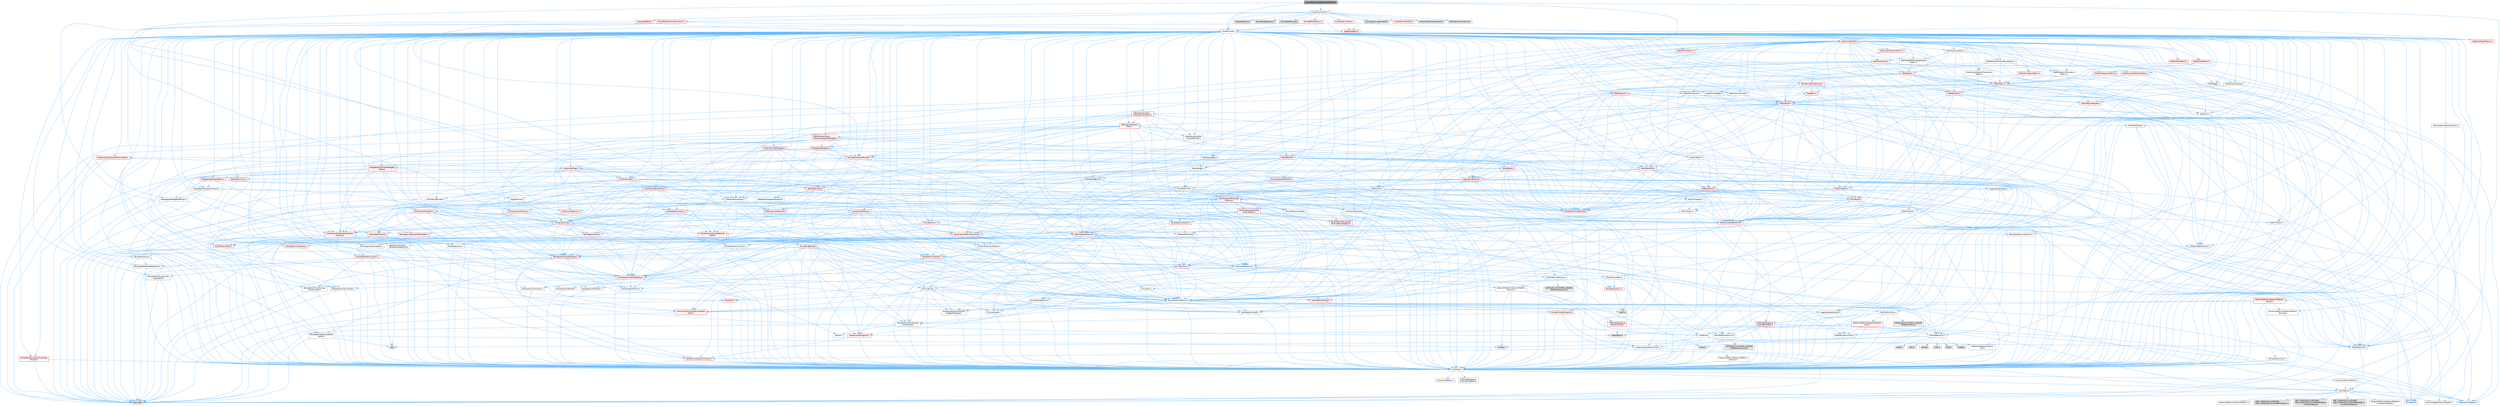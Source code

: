 digraph "SoundSubmixDefaultColorPalette.h"
{
 // INTERACTIVE_SVG=YES
 // LATEX_PDF_SIZE
  bgcolor="transparent";
  edge [fontname=Helvetica,fontsize=10,labelfontname=Helvetica,labelfontsize=10];
  node [fontname=Helvetica,fontsize=10,shape=box,height=0.2,width=0.4];
  Node1 [id="Node000001",label="SoundSubmixDefaultColorPalette.h",height=0.2,width=0.4,color="gray40", fillcolor="grey60", style="filled", fontcolor="black",tooltip=" "];
  Node1 -> Node2 [id="edge1_Node000001_Node000002",color="steelblue1",style="solid",tooltip=" "];
  Node2 [id="Node000002",label="CoreMinimal.h",height=0.2,width=0.4,color="grey40", fillcolor="white", style="filled",URL="$d7/d67/CoreMinimal_8h.html",tooltip=" "];
  Node2 -> Node3 [id="edge2_Node000002_Node000003",color="steelblue1",style="solid",tooltip=" "];
  Node3 [id="Node000003",label="CoreTypes.h",height=0.2,width=0.4,color="grey40", fillcolor="white", style="filled",URL="$dc/dec/CoreTypes_8h.html",tooltip=" "];
  Node3 -> Node4 [id="edge3_Node000003_Node000004",color="steelblue1",style="solid",tooltip=" "];
  Node4 [id="Node000004",label="HAL/Platform.h",height=0.2,width=0.4,color="grey40", fillcolor="white", style="filled",URL="$d9/dd0/Platform_8h.html",tooltip=" "];
  Node4 -> Node5 [id="edge4_Node000004_Node000005",color="steelblue1",style="solid",tooltip=" "];
  Node5 [id="Node000005",label="Misc/Build.h",height=0.2,width=0.4,color="grey40", fillcolor="white", style="filled",URL="$d3/dbb/Build_8h.html",tooltip=" "];
  Node4 -> Node6 [id="edge5_Node000004_Node000006",color="steelblue1",style="solid",tooltip=" "];
  Node6 [id="Node000006",label="Misc/LargeWorldCoordinates.h",height=0.2,width=0.4,color="grey40", fillcolor="white", style="filled",URL="$d2/dcb/LargeWorldCoordinates_8h.html",tooltip=" "];
  Node4 -> Node7 [id="edge6_Node000004_Node000007",color="steelblue1",style="solid",tooltip=" "];
  Node7 [id="Node000007",label="type_traits",height=0.2,width=0.4,color="grey60", fillcolor="#E0E0E0", style="filled",tooltip=" "];
  Node4 -> Node8 [id="edge7_Node000004_Node000008",color="steelblue1",style="solid",tooltip=" "];
  Node8 [id="Node000008",label="PreprocessorHelpers.h",height=0.2,width=0.4,color="grey40", fillcolor="white", style="filled",URL="$db/ddb/PreprocessorHelpers_8h.html",tooltip=" "];
  Node4 -> Node9 [id="edge8_Node000004_Node000009",color="steelblue1",style="solid",tooltip=" "];
  Node9 [id="Node000009",label="UBT_COMPILED_PLATFORM\l/UBT_COMPILED_PLATFORMPlatform\lCompilerPreSetup.h",height=0.2,width=0.4,color="grey60", fillcolor="#E0E0E0", style="filled",tooltip=" "];
  Node4 -> Node10 [id="edge9_Node000004_Node000010",color="steelblue1",style="solid",tooltip=" "];
  Node10 [id="Node000010",label="GenericPlatform/GenericPlatform\lCompilerPreSetup.h",height=0.2,width=0.4,color="grey40", fillcolor="white", style="filled",URL="$d9/dc8/GenericPlatformCompilerPreSetup_8h.html",tooltip=" "];
  Node4 -> Node11 [id="edge10_Node000004_Node000011",color="steelblue1",style="solid",tooltip=" "];
  Node11 [id="Node000011",label="GenericPlatform/GenericPlatform.h",height=0.2,width=0.4,color="grey40", fillcolor="white", style="filled",URL="$d6/d84/GenericPlatform_8h.html",tooltip=" "];
  Node4 -> Node12 [id="edge11_Node000004_Node000012",color="steelblue1",style="solid",tooltip=" "];
  Node12 [id="Node000012",label="UBT_COMPILED_PLATFORM\l/UBT_COMPILED_PLATFORMPlatform.h",height=0.2,width=0.4,color="grey60", fillcolor="#E0E0E0", style="filled",tooltip=" "];
  Node4 -> Node13 [id="edge12_Node000004_Node000013",color="steelblue1",style="solid",tooltip=" "];
  Node13 [id="Node000013",label="UBT_COMPILED_PLATFORM\l/UBT_COMPILED_PLATFORMPlatform\lCompilerSetup.h",height=0.2,width=0.4,color="grey60", fillcolor="#E0E0E0", style="filled",tooltip=" "];
  Node3 -> Node14 [id="edge13_Node000003_Node000014",color="steelblue1",style="solid",tooltip=" "];
  Node14 [id="Node000014",label="ProfilingDebugging\l/UMemoryDefines.h",height=0.2,width=0.4,color="grey40", fillcolor="white", style="filled",URL="$d2/da2/UMemoryDefines_8h.html",tooltip=" "];
  Node3 -> Node15 [id="edge14_Node000003_Node000015",color="steelblue1",style="solid",tooltip=" "];
  Node15 [id="Node000015",label="Misc/CoreMiscDefines.h",height=0.2,width=0.4,color="grey40", fillcolor="white", style="filled",URL="$da/d38/CoreMiscDefines_8h.html",tooltip=" "];
  Node15 -> Node4 [id="edge15_Node000015_Node000004",color="steelblue1",style="solid",tooltip=" "];
  Node15 -> Node8 [id="edge16_Node000015_Node000008",color="steelblue1",style="solid",tooltip=" "];
  Node3 -> Node16 [id="edge17_Node000003_Node000016",color="steelblue1",style="solid",tooltip=" "];
  Node16 [id="Node000016",label="Misc/CoreDefines.h",height=0.2,width=0.4,color="grey40", fillcolor="white", style="filled",URL="$d3/dd2/CoreDefines_8h.html",tooltip=" "];
  Node2 -> Node17 [id="edge18_Node000002_Node000017",color="steelblue1",style="solid",tooltip=" "];
  Node17 [id="Node000017",label="CoreFwd.h",height=0.2,width=0.4,color="grey40", fillcolor="white", style="filled",URL="$d1/d1e/CoreFwd_8h.html",tooltip=" "];
  Node17 -> Node3 [id="edge19_Node000017_Node000003",color="steelblue1",style="solid",tooltip=" "];
  Node17 -> Node18 [id="edge20_Node000017_Node000018",color="steelblue1",style="solid",tooltip=" "];
  Node18 [id="Node000018",label="Containers/ContainersFwd.h",height=0.2,width=0.4,color="grey40", fillcolor="white", style="filled",URL="$d4/d0a/ContainersFwd_8h.html",tooltip=" "];
  Node18 -> Node4 [id="edge21_Node000018_Node000004",color="steelblue1",style="solid",tooltip=" "];
  Node18 -> Node3 [id="edge22_Node000018_Node000003",color="steelblue1",style="solid",tooltip=" "];
  Node18 -> Node19 [id="edge23_Node000018_Node000019",color="steelblue1",style="solid",tooltip=" "];
  Node19 [id="Node000019",label="Traits/IsContiguousContainer.h",height=0.2,width=0.4,color="red", fillcolor="#FFF0F0", style="filled",URL="$d5/d3c/IsContiguousContainer_8h.html",tooltip=" "];
  Node19 -> Node3 [id="edge24_Node000019_Node000003",color="steelblue1",style="solid",tooltip=" "];
  Node17 -> Node22 [id="edge25_Node000017_Node000022",color="steelblue1",style="solid",tooltip=" "];
  Node22 [id="Node000022",label="Math/MathFwd.h",height=0.2,width=0.4,color="grey40", fillcolor="white", style="filled",URL="$d2/d10/MathFwd_8h.html",tooltip=" "];
  Node22 -> Node4 [id="edge26_Node000022_Node000004",color="steelblue1",style="solid",tooltip=" "];
  Node17 -> Node23 [id="edge27_Node000017_Node000023",color="steelblue1",style="solid",tooltip=" "];
  Node23 [id="Node000023",label="UObject/UObjectHierarchy\lFwd.h",height=0.2,width=0.4,color="grey40", fillcolor="white", style="filled",URL="$d3/d13/UObjectHierarchyFwd_8h.html",tooltip=" "];
  Node2 -> Node23 [id="edge28_Node000002_Node000023",color="steelblue1",style="solid",tooltip=" "];
  Node2 -> Node18 [id="edge29_Node000002_Node000018",color="steelblue1",style="solid",tooltip=" "];
  Node2 -> Node24 [id="edge30_Node000002_Node000024",color="steelblue1",style="solid",tooltip=" "];
  Node24 [id="Node000024",label="Misc/VarArgs.h",height=0.2,width=0.4,color="grey40", fillcolor="white", style="filled",URL="$d5/d6f/VarArgs_8h.html",tooltip=" "];
  Node24 -> Node3 [id="edge31_Node000024_Node000003",color="steelblue1",style="solid",tooltip=" "];
  Node2 -> Node25 [id="edge32_Node000002_Node000025",color="steelblue1",style="solid",tooltip=" "];
  Node25 [id="Node000025",label="Logging/LogVerbosity.h",height=0.2,width=0.4,color="grey40", fillcolor="white", style="filled",URL="$d2/d8f/LogVerbosity_8h.html",tooltip=" "];
  Node25 -> Node3 [id="edge33_Node000025_Node000003",color="steelblue1",style="solid",tooltip=" "];
  Node2 -> Node26 [id="edge34_Node000002_Node000026",color="steelblue1",style="solid",tooltip=" "];
  Node26 [id="Node000026",label="Misc/OutputDevice.h",height=0.2,width=0.4,color="grey40", fillcolor="white", style="filled",URL="$d7/d32/OutputDevice_8h.html",tooltip=" "];
  Node26 -> Node17 [id="edge35_Node000026_Node000017",color="steelblue1",style="solid",tooltip=" "];
  Node26 -> Node3 [id="edge36_Node000026_Node000003",color="steelblue1",style="solid",tooltip=" "];
  Node26 -> Node25 [id="edge37_Node000026_Node000025",color="steelblue1",style="solid",tooltip=" "];
  Node26 -> Node24 [id="edge38_Node000026_Node000024",color="steelblue1",style="solid",tooltip=" "];
  Node26 -> Node27 [id="edge39_Node000026_Node000027",color="steelblue1",style="solid",tooltip=" "];
  Node27 [id="Node000027",label="Templates/IsArrayOrRefOf\lTypeByPredicate.h",height=0.2,width=0.4,color="grey40", fillcolor="white", style="filled",URL="$d6/da1/IsArrayOrRefOfTypeByPredicate_8h.html",tooltip=" "];
  Node27 -> Node3 [id="edge40_Node000027_Node000003",color="steelblue1",style="solid",tooltip=" "];
  Node26 -> Node28 [id="edge41_Node000026_Node000028",color="steelblue1",style="solid",tooltip=" "];
  Node28 [id="Node000028",label="Templates/IsValidVariadic\lFunctionArg.h",height=0.2,width=0.4,color="grey40", fillcolor="white", style="filled",URL="$d0/dc8/IsValidVariadicFunctionArg_8h.html",tooltip=" "];
  Node28 -> Node3 [id="edge42_Node000028_Node000003",color="steelblue1",style="solid",tooltip=" "];
  Node28 -> Node29 [id="edge43_Node000028_Node000029",color="steelblue1",style="solid",tooltip=" "];
  Node29 [id="Node000029",label="IsEnum.h",height=0.2,width=0.4,color="grey40", fillcolor="white", style="filled",URL="$d4/de5/IsEnum_8h.html",tooltip=" "];
  Node28 -> Node7 [id="edge44_Node000028_Node000007",color="steelblue1",style="solid",tooltip=" "];
  Node26 -> Node30 [id="edge45_Node000026_Node000030",color="steelblue1",style="solid",tooltip=" "];
  Node30 [id="Node000030",label="Traits/IsCharEncodingCompatible\lWith.h",height=0.2,width=0.4,color="red", fillcolor="#FFF0F0", style="filled",URL="$df/dd1/IsCharEncodingCompatibleWith_8h.html",tooltip=" "];
  Node30 -> Node7 [id="edge46_Node000030_Node000007",color="steelblue1",style="solid",tooltip=" "];
  Node2 -> Node32 [id="edge47_Node000002_Node000032",color="steelblue1",style="solid",tooltip=" "];
  Node32 [id="Node000032",label="HAL/PlatformCrt.h",height=0.2,width=0.4,color="grey40", fillcolor="white", style="filled",URL="$d8/d75/PlatformCrt_8h.html",tooltip=" "];
  Node32 -> Node33 [id="edge48_Node000032_Node000033",color="steelblue1",style="solid",tooltip=" "];
  Node33 [id="Node000033",label="new",height=0.2,width=0.4,color="grey60", fillcolor="#E0E0E0", style="filled",tooltip=" "];
  Node32 -> Node34 [id="edge49_Node000032_Node000034",color="steelblue1",style="solid",tooltip=" "];
  Node34 [id="Node000034",label="wchar.h",height=0.2,width=0.4,color="grey60", fillcolor="#E0E0E0", style="filled",tooltip=" "];
  Node32 -> Node35 [id="edge50_Node000032_Node000035",color="steelblue1",style="solid",tooltip=" "];
  Node35 [id="Node000035",label="stddef.h",height=0.2,width=0.4,color="grey60", fillcolor="#E0E0E0", style="filled",tooltip=" "];
  Node32 -> Node36 [id="edge51_Node000032_Node000036",color="steelblue1",style="solid",tooltip=" "];
  Node36 [id="Node000036",label="stdlib.h",height=0.2,width=0.4,color="grey60", fillcolor="#E0E0E0", style="filled",tooltip=" "];
  Node32 -> Node37 [id="edge52_Node000032_Node000037",color="steelblue1",style="solid",tooltip=" "];
  Node37 [id="Node000037",label="stdio.h",height=0.2,width=0.4,color="grey60", fillcolor="#E0E0E0", style="filled",tooltip=" "];
  Node32 -> Node38 [id="edge53_Node000032_Node000038",color="steelblue1",style="solid",tooltip=" "];
  Node38 [id="Node000038",label="stdarg.h",height=0.2,width=0.4,color="grey60", fillcolor="#E0E0E0", style="filled",tooltip=" "];
  Node32 -> Node39 [id="edge54_Node000032_Node000039",color="steelblue1",style="solid",tooltip=" "];
  Node39 [id="Node000039",label="math.h",height=0.2,width=0.4,color="grey60", fillcolor="#E0E0E0", style="filled",tooltip=" "];
  Node32 -> Node40 [id="edge55_Node000032_Node000040",color="steelblue1",style="solid",tooltip=" "];
  Node40 [id="Node000040",label="float.h",height=0.2,width=0.4,color="grey60", fillcolor="#E0E0E0", style="filled",tooltip=" "];
  Node32 -> Node41 [id="edge56_Node000032_Node000041",color="steelblue1",style="solid",tooltip=" "];
  Node41 [id="Node000041",label="string.h",height=0.2,width=0.4,color="grey60", fillcolor="#E0E0E0", style="filled",tooltip=" "];
  Node2 -> Node42 [id="edge57_Node000002_Node000042",color="steelblue1",style="solid",tooltip=" "];
  Node42 [id="Node000042",label="HAL/PlatformMisc.h",height=0.2,width=0.4,color="grey40", fillcolor="white", style="filled",URL="$d0/df5/PlatformMisc_8h.html",tooltip=" "];
  Node42 -> Node3 [id="edge58_Node000042_Node000003",color="steelblue1",style="solid",tooltip=" "];
  Node42 -> Node43 [id="edge59_Node000042_Node000043",color="steelblue1",style="solid",tooltip=" "];
  Node43 [id="Node000043",label="GenericPlatform/GenericPlatform\lMisc.h",height=0.2,width=0.4,color="red", fillcolor="#FFF0F0", style="filled",URL="$db/d9a/GenericPlatformMisc_8h.html",tooltip=" "];
  Node43 -> Node44 [id="edge60_Node000043_Node000044",color="steelblue1",style="solid",tooltip=" "];
  Node44 [id="Node000044",label="Containers/StringFwd.h",height=0.2,width=0.4,color="red", fillcolor="#FFF0F0", style="filled",URL="$df/d37/StringFwd_8h.html",tooltip=" "];
  Node44 -> Node3 [id="edge61_Node000044_Node000003",color="steelblue1",style="solid",tooltip=" "];
  Node44 -> Node19 [id="edge62_Node000044_Node000019",color="steelblue1",style="solid",tooltip=" "];
  Node43 -> Node17 [id="edge63_Node000043_Node000017",color="steelblue1",style="solid",tooltip=" "];
  Node43 -> Node3 [id="edge64_Node000043_Node000003",color="steelblue1",style="solid",tooltip=" "];
  Node43 -> Node32 [id="edge65_Node000043_Node000032",color="steelblue1",style="solid",tooltip=" "];
  Node43 -> Node47 [id="edge66_Node000043_Node000047",color="steelblue1",style="solid",tooltip=" "];
  Node47 [id="Node000047",label="Math/NumericLimits.h",height=0.2,width=0.4,color="grey40", fillcolor="white", style="filled",URL="$df/d1b/NumericLimits_8h.html",tooltip=" "];
  Node47 -> Node3 [id="edge67_Node000047_Node000003",color="steelblue1",style="solid",tooltip=" "];
  Node42 -> Node52 [id="edge68_Node000042_Node000052",color="steelblue1",style="solid",tooltip=" "];
  Node52 [id="Node000052",label="COMPILED_PLATFORM_HEADER\l(PlatformMisc.h)",height=0.2,width=0.4,color="grey60", fillcolor="#E0E0E0", style="filled",tooltip=" "];
  Node42 -> Node53 [id="edge69_Node000042_Node000053",color="steelblue1",style="solid",tooltip=" "];
  Node53 [id="Node000053",label="ProfilingDebugging\l/CpuProfilerTrace.h",height=0.2,width=0.4,color="red", fillcolor="#FFF0F0", style="filled",URL="$da/dcb/CpuProfilerTrace_8h.html",tooltip=" "];
  Node53 -> Node3 [id="edge70_Node000053_Node000003",color="steelblue1",style="solid",tooltip=" "];
  Node53 -> Node18 [id="edge71_Node000053_Node000018",color="steelblue1",style="solid",tooltip=" "];
  Node53 -> Node54 [id="edge72_Node000053_Node000054",color="steelblue1",style="solid",tooltip=" "];
  Node54 [id="Node000054",label="HAL/PlatformAtomics.h",height=0.2,width=0.4,color="grey40", fillcolor="white", style="filled",URL="$d3/d36/PlatformAtomics_8h.html",tooltip=" "];
  Node54 -> Node3 [id="edge73_Node000054_Node000003",color="steelblue1",style="solid",tooltip=" "];
  Node54 -> Node55 [id="edge74_Node000054_Node000055",color="steelblue1",style="solid",tooltip=" "];
  Node55 [id="Node000055",label="GenericPlatform/GenericPlatform\lAtomics.h",height=0.2,width=0.4,color="grey40", fillcolor="white", style="filled",URL="$da/d72/GenericPlatformAtomics_8h.html",tooltip=" "];
  Node55 -> Node3 [id="edge75_Node000055_Node000003",color="steelblue1",style="solid",tooltip=" "];
  Node54 -> Node56 [id="edge76_Node000054_Node000056",color="steelblue1",style="solid",tooltip=" "];
  Node56 [id="Node000056",label="COMPILED_PLATFORM_HEADER\l(PlatformAtomics.h)",height=0.2,width=0.4,color="grey60", fillcolor="#E0E0E0", style="filled",tooltip=" "];
  Node53 -> Node8 [id="edge77_Node000053_Node000008",color="steelblue1",style="solid",tooltip=" "];
  Node53 -> Node5 [id="edge78_Node000053_Node000005",color="steelblue1",style="solid",tooltip=" "];
  Node53 -> Node60 [id="edge79_Node000053_Node000060",color="steelblue1",style="solid",tooltip=" "];
  Node60 [id="Node000060",label="Trace/Trace.h",height=0.2,width=0.4,color="grey60", fillcolor="#E0E0E0", style="filled",tooltip=" "];
  Node2 -> Node61 [id="edge80_Node000002_Node000061",color="steelblue1",style="solid",tooltip=" "];
  Node61 [id="Node000061",label="Misc/AssertionMacros.h",height=0.2,width=0.4,color="grey40", fillcolor="white", style="filled",URL="$d0/dfa/AssertionMacros_8h.html",tooltip=" "];
  Node61 -> Node3 [id="edge81_Node000061_Node000003",color="steelblue1",style="solid",tooltip=" "];
  Node61 -> Node4 [id="edge82_Node000061_Node000004",color="steelblue1",style="solid",tooltip=" "];
  Node61 -> Node42 [id="edge83_Node000061_Node000042",color="steelblue1",style="solid",tooltip=" "];
  Node61 -> Node8 [id="edge84_Node000061_Node000008",color="steelblue1",style="solid",tooltip=" "];
  Node61 -> Node62 [id="edge85_Node000061_Node000062",color="steelblue1",style="solid",tooltip=" "];
  Node62 [id="Node000062",label="Templates/EnableIf.h",height=0.2,width=0.4,color="grey40", fillcolor="white", style="filled",URL="$d7/d60/EnableIf_8h.html",tooltip=" "];
  Node62 -> Node3 [id="edge86_Node000062_Node000003",color="steelblue1",style="solid",tooltip=" "];
  Node61 -> Node27 [id="edge87_Node000061_Node000027",color="steelblue1",style="solid",tooltip=" "];
  Node61 -> Node28 [id="edge88_Node000061_Node000028",color="steelblue1",style="solid",tooltip=" "];
  Node61 -> Node30 [id="edge89_Node000061_Node000030",color="steelblue1",style="solid",tooltip=" "];
  Node61 -> Node24 [id="edge90_Node000061_Node000024",color="steelblue1",style="solid",tooltip=" "];
  Node61 -> Node63 [id="edge91_Node000061_Node000063",color="steelblue1",style="solid",tooltip=" "];
  Node63 [id="Node000063",label="String/FormatStringSan.h",height=0.2,width=0.4,color="red", fillcolor="#FFF0F0", style="filled",URL="$d3/d8b/FormatStringSan_8h.html",tooltip=" "];
  Node63 -> Node7 [id="edge92_Node000063_Node000007",color="steelblue1",style="solid",tooltip=" "];
  Node63 -> Node3 [id="edge93_Node000063_Node000003",color="steelblue1",style="solid",tooltip=" "];
  Node63 -> Node28 [id="edge94_Node000063_Node000028",color="steelblue1",style="solid",tooltip=" "];
  Node63 -> Node18 [id="edge95_Node000063_Node000018",color="steelblue1",style="solid",tooltip=" "];
  Node61 -> Node69 [id="edge96_Node000061_Node000069",color="steelblue1",style="solid",tooltip=" "];
  Node69 [id="Node000069",label="atomic",height=0.2,width=0.4,color="grey60", fillcolor="#E0E0E0", style="filled",tooltip=" "];
  Node2 -> Node70 [id="edge97_Node000002_Node000070",color="steelblue1",style="solid",tooltip=" "];
  Node70 [id="Node000070",label="Templates/IsPointer.h",height=0.2,width=0.4,color="grey40", fillcolor="white", style="filled",URL="$d7/d05/IsPointer_8h.html",tooltip=" "];
  Node70 -> Node3 [id="edge98_Node000070_Node000003",color="steelblue1",style="solid",tooltip=" "];
  Node2 -> Node71 [id="edge99_Node000002_Node000071",color="steelblue1",style="solid",tooltip=" "];
  Node71 [id="Node000071",label="HAL/PlatformMemory.h",height=0.2,width=0.4,color="grey40", fillcolor="white", style="filled",URL="$de/d68/PlatformMemory_8h.html",tooltip=" "];
  Node71 -> Node3 [id="edge100_Node000071_Node000003",color="steelblue1",style="solid",tooltip=" "];
  Node71 -> Node72 [id="edge101_Node000071_Node000072",color="steelblue1",style="solid",tooltip=" "];
  Node72 [id="Node000072",label="GenericPlatform/GenericPlatform\lMemory.h",height=0.2,width=0.4,color="grey40", fillcolor="white", style="filled",URL="$dd/d22/GenericPlatformMemory_8h.html",tooltip=" "];
  Node72 -> Node17 [id="edge102_Node000072_Node000017",color="steelblue1",style="solid",tooltip=" "];
  Node72 -> Node3 [id="edge103_Node000072_Node000003",color="steelblue1",style="solid",tooltip=" "];
  Node72 -> Node73 [id="edge104_Node000072_Node000073",color="steelblue1",style="solid",tooltip=" "];
  Node73 [id="Node000073",label="HAL/PlatformString.h",height=0.2,width=0.4,color="red", fillcolor="#FFF0F0", style="filled",URL="$db/db5/PlatformString_8h.html",tooltip=" "];
  Node73 -> Node3 [id="edge105_Node000073_Node000003",color="steelblue1",style="solid",tooltip=" "];
  Node72 -> Node41 [id="edge106_Node000072_Node000041",color="steelblue1",style="solid",tooltip=" "];
  Node72 -> Node34 [id="edge107_Node000072_Node000034",color="steelblue1",style="solid",tooltip=" "];
  Node71 -> Node75 [id="edge108_Node000071_Node000075",color="steelblue1",style="solid",tooltip=" "];
  Node75 [id="Node000075",label="COMPILED_PLATFORM_HEADER\l(PlatformMemory.h)",height=0.2,width=0.4,color="grey60", fillcolor="#E0E0E0", style="filled",tooltip=" "];
  Node2 -> Node54 [id="edge109_Node000002_Node000054",color="steelblue1",style="solid",tooltip=" "];
  Node2 -> Node76 [id="edge110_Node000002_Node000076",color="steelblue1",style="solid",tooltip=" "];
  Node76 [id="Node000076",label="Misc/Exec.h",height=0.2,width=0.4,color="grey40", fillcolor="white", style="filled",URL="$de/ddb/Exec_8h.html",tooltip=" "];
  Node76 -> Node3 [id="edge111_Node000076_Node000003",color="steelblue1",style="solid",tooltip=" "];
  Node76 -> Node61 [id="edge112_Node000076_Node000061",color="steelblue1",style="solid",tooltip=" "];
  Node2 -> Node77 [id="edge113_Node000002_Node000077",color="steelblue1",style="solid",tooltip=" "];
  Node77 [id="Node000077",label="HAL/MemoryBase.h",height=0.2,width=0.4,color="grey40", fillcolor="white", style="filled",URL="$d6/d9f/MemoryBase_8h.html",tooltip=" "];
  Node77 -> Node3 [id="edge114_Node000077_Node000003",color="steelblue1",style="solid",tooltip=" "];
  Node77 -> Node54 [id="edge115_Node000077_Node000054",color="steelblue1",style="solid",tooltip=" "];
  Node77 -> Node32 [id="edge116_Node000077_Node000032",color="steelblue1",style="solid",tooltip=" "];
  Node77 -> Node76 [id="edge117_Node000077_Node000076",color="steelblue1",style="solid",tooltip=" "];
  Node77 -> Node26 [id="edge118_Node000077_Node000026",color="steelblue1",style="solid",tooltip=" "];
  Node77 -> Node78 [id="edge119_Node000077_Node000078",color="steelblue1",style="solid",tooltip=" "];
  Node78 [id="Node000078",label="Templates/Atomic.h",height=0.2,width=0.4,color="red", fillcolor="#FFF0F0", style="filled",URL="$d3/d91/Atomic_8h.html",tooltip=" "];
  Node78 -> Node69 [id="edge120_Node000078_Node000069",color="steelblue1",style="solid",tooltip=" "];
  Node2 -> Node87 [id="edge121_Node000002_Node000087",color="steelblue1",style="solid",tooltip=" "];
  Node87 [id="Node000087",label="HAL/UnrealMemory.h",height=0.2,width=0.4,color="grey40", fillcolor="white", style="filled",URL="$d9/d96/UnrealMemory_8h.html",tooltip=" "];
  Node87 -> Node3 [id="edge122_Node000087_Node000003",color="steelblue1",style="solid",tooltip=" "];
  Node87 -> Node72 [id="edge123_Node000087_Node000072",color="steelblue1",style="solid",tooltip=" "];
  Node87 -> Node77 [id="edge124_Node000087_Node000077",color="steelblue1",style="solid",tooltip=" "];
  Node87 -> Node71 [id="edge125_Node000087_Node000071",color="steelblue1",style="solid",tooltip=" "];
  Node87 -> Node88 [id="edge126_Node000087_Node000088",color="steelblue1",style="solid",tooltip=" "];
  Node88 [id="Node000088",label="ProfilingDebugging\l/MemoryTrace.h",height=0.2,width=0.4,color="red", fillcolor="#FFF0F0", style="filled",URL="$da/dd7/MemoryTrace_8h.html",tooltip=" "];
  Node88 -> Node4 [id="edge127_Node000088_Node000004",color="steelblue1",style="solid",tooltip=" "];
  Node88 -> Node60 [id="edge128_Node000088_Node000060",color="steelblue1",style="solid",tooltip=" "];
  Node87 -> Node70 [id="edge129_Node000087_Node000070",color="steelblue1",style="solid",tooltip=" "];
  Node2 -> Node89 [id="edge130_Node000002_Node000089",color="steelblue1",style="solid",tooltip=" "];
  Node89 [id="Node000089",label="Templates/IsArithmetic.h",height=0.2,width=0.4,color="grey40", fillcolor="white", style="filled",URL="$d2/d5d/IsArithmetic_8h.html",tooltip=" "];
  Node89 -> Node3 [id="edge131_Node000089_Node000003",color="steelblue1",style="solid",tooltip=" "];
  Node2 -> Node83 [id="edge132_Node000002_Node000083",color="steelblue1",style="solid",tooltip=" "];
  Node83 [id="Node000083",label="Templates/AndOrNot.h",height=0.2,width=0.4,color="grey40", fillcolor="white", style="filled",URL="$db/d0a/AndOrNot_8h.html",tooltip=" "];
  Node83 -> Node3 [id="edge133_Node000083_Node000003",color="steelblue1",style="solid",tooltip=" "];
  Node2 -> Node90 [id="edge134_Node000002_Node000090",color="steelblue1",style="solid",tooltip=" "];
  Node90 [id="Node000090",label="Templates/IsPODType.h",height=0.2,width=0.4,color="grey40", fillcolor="white", style="filled",URL="$d7/db1/IsPODType_8h.html",tooltip=" "];
  Node90 -> Node3 [id="edge135_Node000090_Node000003",color="steelblue1",style="solid",tooltip=" "];
  Node2 -> Node91 [id="edge136_Node000002_Node000091",color="steelblue1",style="solid",tooltip=" "];
  Node91 [id="Node000091",label="Templates/IsUECoreType.h",height=0.2,width=0.4,color="grey40", fillcolor="white", style="filled",URL="$d1/db8/IsUECoreType_8h.html",tooltip=" "];
  Node91 -> Node3 [id="edge137_Node000091_Node000003",color="steelblue1",style="solid",tooltip=" "];
  Node91 -> Node7 [id="edge138_Node000091_Node000007",color="steelblue1",style="solid",tooltip=" "];
  Node2 -> Node84 [id="edge139_Node000002_Node000084",color="steelblue1",style="solid",tooltip=" "];
  Node84 [id="Node000084",label="Templates/IsTriviallyCopy\lConstructible.h",height=0.2,width=0.4,color="grey40", fillcolor="white", style="filled",URL="$d3/d78/IsTriviallyCopyConstructible_8h.html",tooltip=" "];
  Node84 -> Node3 [id="edge140_Node000084_Node000003",color="steelblue1",style="solid",tooltip=" "];
  Node84 -> Node7 [id="edge141_Node000084_Node000007",color="steelblue1",style="solid",tooltip=" "];
  Node2 -> Node92 [id="edge142_Node000002_Node000092",color="steelblue1",style="solid",tooltip=" "];
  Node92 [id="Node000092",label="Templates/UnrealTypeTraits.h",height=0.2,width=0.4,color="red", fillcolor="#FFF0F0", style="filled",URL="$d2/d2d/UnrealTypeTraits_8h.html",tooltip=" "];
  Node92 -> Node3 [id="edge143_Node000092_Node000003",color="steelblue1",style="solid",tooltip=" "];
  Node92 -> Node70 [id="edge144_Node000092_Node000070",color="steelblue1",style="solid",tooltip=" "];
  Node92 -> Node61 [id="edge145_Node000092_Node000061",color="steelblue1",style="solid",tooltip=" "];
  Node92 -> Node83 [id="edge146_Node000092_Node000083",color="steelblue1",style="solid",tooltip=" "];
  Node92 -> Node62 [id="edge147_Node000092_Node000062",color="steelblue1",style="solid",tooltip=" "];
  Node92 -> Node89 [id="edge148_Node000092_Node000089",color="steelblue1",style="solid",tooltip=" "];
  Node92 -> Node29 [id="edge149_Node000092_Node000029",color="steelblue1",style="solid",tooltip=" "];
  Node92 -> Node90 [id="edge150_Node000092_Node000090",color="steelblue1",style="solid",tooltip=" "];
  Node92 -> Node91 [id="edge151_Node000092_Node000091",color="steelblue1",style="solid",tooltip=" "];
  Node92 -> Node84 [id="edge152_Node000092_Node000084",color="steelblue1",style="solid",tooltip=" "];
  Node2 -> Node62 [id="edge153_Node000002_Node000062",color="steelblue1",style="solid",tooltip=" "];
  Node2 -> Node94 [id="edge154_Node000002_Node000094",color="steelblue1",style="solid",tooltip=" "];
  Node94 [id="Node000094",label="Templates/RemoveReference.h",height=0.2,width=0.4,color="grey40", fillcolor="white", style="filled",URL="$da/dbe/RemoveReference_8h.html",tooltip=" "];
  Node94 -> Node3 [id="edge155_Node000094_Node000003",color="steelblue1",style="solid",tooltip=" "];
  Node2 -> Node95 [id="edge156_Node000002_Node000095",color="steelblue1",style="solid",tooltip=" "];
  Node95 [id="Node000095",label="Templates/IntegralConstant.h",height=0.2,width=0.4,color="grey40", fillcolor="white", style="filled",URL="$db/d1b/IntegralConstant_8h.html",tooltip=" "];
  Node95 -> Node3 [id="edge157_Node000095_Node000003",color="steelblue1",style="solid",tooltip=" "];
  Node2 -> Node96 [id="edge158_Node000002_Node000096",color="steelblue1",style="solid",tooltip=" "];
  Node96 [id="Node000096",label="Templates/IsClass.h",height=0.2,width=0.4,color="grey40", fillcolor="white", style="filled",URL="$db/dcb/IsClass_8h.html",tooltip=" "];
  Node96 -> Node3 [id="edge159_Node000096_Node000003",color="steelblue1",style="solid",tooltip=" "];
  Node2 -> Node97 [id="edge160_Node000002_Node000097",color="steelblue1",style="solid",tooltip=" "];
  Node97 [id="Node000097",label="Templates/TypeCompatible\lBytes.h",height=0.2,width=0.4,color="grey40", fillcolor="white", style="filled",URL="$df/d0a/TypeCompatibleBytes_8h.html",tooltip=" "];
  Node97 -> Node3 [id="edge161_Node000097_Node000003",color="steelblue1",style="solid",tooltip=" "];
  Node97 -> Node41 [id="edge162_Node000097_Node000041",color="steelblue1",style="solid",tooltip=" "];
  Node97 -> Node33 [id="edge163_Node000097_Node000033",color="steelblue1",style="solid",tooltip=" "];
  Node97 -> Node7 [id="edge164_Node000097_Node000007",color="steelblue1",style="solid",tooltip=" "];
  Node2 -> Node19 [id="edge165_Node000002_Node000019",color="steelblue1",style="solid",tooltip=" "];
  Node2 -> Node98 [id="edge166_Node000002_Node000098",color="steelblue1",style="solid",tooltip=" "];
  Node98 [id="Node000098",label="Templates/UnrealTemplate.h",height=0.2,width=0.4,color="red", fillcolor="#FFF0F0", style="filled",URL="$d4/d24/UnrealTemplate_8h.html",tooltip=" "];
  Node98 -> Node3 [id="edge167_Node000098_Node000003",color="steelblue1",style="solid",tooltip=" "];
  Node98 -> Node70 [id="edge168_Node000098_Node000070",color="steelblue1",style="solid",tooltip=" "];
  Node98 -> Node87 [id="edge169_Node000098_Node000087",color="steelblue1",style="solid",tooltip=" "];
  Node98 -> Node92 [id="edge170_Node000098_Node000092",color="steelblue1",style="solid",tooltip=" "];
  Node98 -> Node94 [id="edge171_Node000098_Node000094",color="steelblue1",style="solid",tooltip=" "];
  Node98 -> Node97 [id="edge172_Node000098_Node000097",color="steelblue1",style="solid",tooltip=" "];
  Node98 -> Node19 [id="edge173_Node000098_Node000019",color="steelblue1",style="solid",tooltip=" "];
  Node98 -> Node7 [id="edge174_Node000098_Node000007",color="steelblue1",style="solid",tooltip=" "];
  Node2 -> Node47 [id="edge175_Node000002_Node000047",color="steelblue1",style="solid",tooltip=" "];
  Node2 -> Node102 [id="edge176_Node000002_Node000102",color="steelblue1",style="solid",tooltip=" "];
  Node102 [id="Node000102",label="HAL/PlatformMath.h",height=0.2,width=0.4,color="red", fillcolor="#FFF0F0", style="filled",URL="$dc/d53/PlatformMath_8h.html",tooltip=" "];
  Node102 -> Node3 [id="edge177_Node000102_Node000003",color="steelblue1",style="solid",tooltip=" "];
  Node2 -> Node85 [id="edge178_Node000002_Node000085",color="steelblue1",style="solid",tooltip=" "];
  Node85 [id="Node000085",label="Templates/IsTriviallyCopy\lAssignable.h",height=0.2,width=0.4,color="grey40", fillcolor="white", style="filled",URL="$d2/df2/IsTriviallyCopyAssignable_8h.html",tooltip=" "];
  Node85 -> Node3 [id="edge179_Node000085_Node000003",color="steelblue1",style="solid",tooltip=" "];
  Node85 -> Node7 [id="edge180_Node000085_Node000007",color="steelblue1",style="solid",tooltip=" "];
  Node2 -> Node110 [id="edge181_Node000002_Node000110",color="steelblue1",style="solid",tooltip=" "];
  Node110 [id="Node000110",label="Templates/MemoryOps.h",height=0.2,width=0.4,color="red", fillcolor="#FFF0F0", style="filled",URL="$db/dea/MemoryOps_8h.html",tooltip=" "];
  Node110 -> Node3 [id="edge182_Node000110_Node000003",color="steelblue1",style="solid",tooltip=" "];
  Node110 -> Node87 [id="edge183_Node000110_Node000087",color="steelblue1",style="solid",tooltip=" "];
  Node110 -> Node85 [id="edge184_Node000110_Node000085",color="steelblue1",style="solid",tooltip=" "];
  Node110 -> Node84 [id="edge185_Node000110_Node000084",color="steelblue1",style="solid",tooltip=" "];
  Node110 -> Node92 [id="edge186_Node000110_Node000092",color="steelblue1",style="solid",tooltip=" "];
  Node110 -> Node33 [id="edge187_Node000110_Node000033",color="steelblue1",style="solid",tooltip=" "];
  Node110 -> Node7 [id="edge188_Node000110_Node000007",color="steelblue1",style="solid",tooltip=" "];
  Node2 -> Node111 [id="edge189_Node000002_Node000111",color="steelblue1",style="solid",tooltip=" "];
  Node111 [id="Node000111",label="Containers/ContainerAllocation\lPolicies.h",height=0.2,width=0.4,color="red", fillcolor="#FFF0F0", style="filled",URL="$d7/dff/ContainerAllocationPolicies_8h.html",tooltip=" "];
  Node111 -> Node3 [id="edge190_Node000111_Node000003",color="steelblue1",style="solid",tooltip=" "];
  Node111 -> Node111 [id="edge191_Node000111_Node000111",color="steelblue1",style="solid",tooltip=" "];
  Node111 -> Node102 [id="edge192_Node000111_Node000102",color="steelblue1",style="solid",tooltip=" "];
  Node111 -> Node87 [id="edge193_Node000111_Node000087",color="steelblue1",style="solid",tooltip=" "];
  Node111 -> Node47 [id="edge194_Node000111_Node000047",color="steelblue1",style="solid",tooltip=" "];
  Node111 -> Node61 [id="edge195_Node000111_Node000061",color="steelblue1",style="solid",tooltip=" "];
  Node111 -> Node110 [id="edge196_Node000111_Node000110",color="steelblue1",style="solid",tooltip=" "];
  Node111 -> Node97 [id="edge197_Node000111_Node000097",color="steelblue1",style="solid",tooltip=" "];
  Node111 -> Node7 [id="edge198_Node000111_Node000007",color="steelblue1",style="solid",tooltip=" "];
  Node2 -> Node114 [id="edge199_Node000002_Node000114",color="steelblue1",style="solid",tooltip=" "];
  Node114 [id="Node000114",label="Templates/IsEnumClass.h",height=0.2,width=0.4,color="grey40", fillcolor="white", style="filled",URL="$d7/d15/IsEnumClass_8h.html",tooltip=" "];
  Node114 -> Node3 [id="edge200_Node000114_Node000003",color="steelblue1",style="solid",tooltip=" "];
  Node114 -> Node83 [id="edge201_Node000114_Node000083",color="steelblue1",style="solid",tooltip=" "];
  Node2 -> Node115 [id="edge202_Node000002_Node000115",color="steelblue1",style="solid",tooltip=" "];
  Node115 [id="Node000115",label="HAL/PlatformProperties.h",height=0.2,width=0.4,color="red", fillcolor="#FFF0F0", style="filled",URL="$d9/db0/PlatformProperties_8h.html",tooltip=" "];
  Node115 -> Node3 [id="edge203_Node000115_Node000003",color="steelblue1",style="solid",tooltip=" "];
  Node2 -> Node118 [id="edge204_Node000002_Node000118",color="steelblue1",style="solid",tooltip=" "];
  Node118 [id="Node000118",label="Misc/EngineVersionBase.h",height=0.2,width=0.4,color="grey40", fillcolor="white", style="filled",URL="$d5/d2b/EngineVersionBase_8h.html",tooltip=" "];
  Node118 -> Node3 [id="edge205_Node000118_Node000003",color="steelblue1",style="solid",tooltip=" "];
  Node2 -> Node119 [id="edge206_Node000002_Node000119",color="steelblue1",style="solid",tooltip=" "];
  Node119 [id="Node000119",label="Internationalization\l/TextNamespaceFwd.h",height=0.2,width=0.4,color="grey40", fillcolor="white", style="filled",URL="$d8/d97/TextNamespaceFwd_8h.html",tooltip=" "];
  Node119 -> Node3 [id="edge207_Node000119_Node000003",color="steelblue1",style="solid",tooltip=" "];
  Node2 -> Node120 [id="edge208_Node000002_Node000120",color="steelblue1",style="solid",tooltip=" "];
  Node120 [id="Node000120",label="Serialization/Archive.h",height=0.2,width=0.4,color="red", fillcolor="#FFF0F0", style="filled",URL="$d7/d3b/Archive_8h.html",tooltip=" "];
  Node120 -> Node17 [id="edge209_Node000120_Node000017",color="steelblue1",style="solid",tooltip=" "];
  Node120 -> Node3 [id="edge210_Node000120_Node000003",color="steelblue1",style="solid",tooltip=" "];
  Node120 -> Node115 [id="edge211_Node000120_Node000115",color="steelblue1",style="solid",tooltip=" "];
  Node120 -> Node119 [id="edge212_Node000120_Node000119",color="steelblue1",style="solid",tooltip=" "];
  Node120 -> Node22 [id="edge213_Node000120_Node000022",color="steelblue1",style="solid",tooltip=" "];
  Node120 -> Node61 [id="edge214_Node000120_Node000061",color="steelblue1",style="solid",tooltip=" "];
  Node120 -> Node5 [id="edge215_Node000120_Node000005",color="steelblue1",style="solid",tooltip=" "];
  Node120 -> Node118 [id="edge216_Node000120_Node000118",color="steelblue1",style="solid",tooltip=" "];
  Node120 -> Node24 [id="edge217_Node000120_Node000024",color="steelblue1",style="solid",tooltip=" "];
  Node120 -> Node62 [id="edge218_Node000120_Node000062",color="steelblue1",style="solid",tooltip=" "];
  Node120 -> Node27 [id="edge219_Node000120_Node000027",color="steelblue1",style="solid",tooltip=" "];
  Node120 -> Node114 [id="edge220_Node000120_Node000114",color="steelblue1",style="solid",tooltip=" "];
  Node120 -> Node28 [id="edge221_Node000120_Node000028",color="steelblue1",style="solid",tooltip=" "];
  Node120 -> Node98 [id="edge222_Node000120_Node000098",color="steelblue1",style="solid",tooltip=" "];
  Node120 -> Node30 [id="edge223_Node000120_Node000030",color="steelblue1",style="solid",tooltip=" "];
  Node120 -> Node123 [id="edge224_Node000120_Node000123",color="steelblue1",style="solid",tooltip=" "];
  Node123 [id="Node000123",label="UObject/ObjectVersion.h",height=0.2,width=0.4,color="grey40", fillcolor="white", style="filled",URL="$da/d63/ObjectVersion_8h.html",tooltip=" "];
  Node123 -> Node3 [id="edge225_Node000123_Node000003",color="steelblue1",style="solid",tooltip=" "];
  Node2 -> Node124 [id="edge226_Node000002_Node000124",color="steelblue1",style="solid",tooltip=" "];
  Node124 [id="Node000124",label="Templates/Less.h",height=0.2,width=0.4,color="grey40", fillcolor="white", style="filled",URL="$de/dc8/Less_8h.html",tooltip=" "];
  Node124 -> Node3 [id="edge227_Node000124_Node000003",color="steelblue1",style="solid",tooltip=" "];
  Node124 -> Node98 [id="edge228_Node000124_Node000098",color="steelblue1",style="solid",tooltip=" "];
  Node2 -> Node125 [id="edge229_Node000002_Node000125",color="steelblue1",style="solid",tooltip=" "];
  Node125 [id="Node000125",label="Templates/Sorting.h",height=0.2,width=0.4,color="red", fillcolor="#FFF0F0", style="filled",URL="$d3/d9e/Sorting_8h.html",tooltip=" "];
  Node125 -> Node3 [id="edge230_Node000125_Node000003",color="steelblue1",style="solid",tooltip=" "];
  Node125 -> Node102 [id="edge231_Node000125_Node000102",color="steelblue1",style="solid",tooltip=" "];
  Node125 -> Node124 [id="edge232_Node000125_Node000124",color="steelblue1",style="solid",tooltip=" "];
  Node2 -> Node136 [id="edge233_Node000002_Node000136",color="steelblue1",style="solid",tooltip=" "];
  Node136 [id="Node000136",label="Misc/Char.h",height=0.2,width=0.4,color="red", fillcolor="#FFF0F0", style="filled",URL="$d0/d58/Char_8h.html",tooltip=" "];
  Node136 -> Node3 [id="edge234_Node000136_Node000003",color="steelblue1",style="solid",tooltip=" "];
  Node136 -> Node7 [id="edge235_Node000136_Node000007",color="steelblue1",style="solid",tooltip=" "];
  Node2 -> Node139 [id="edge236_Node000002_Node000139",color="steelblue1",style="solid",tooltip=" "];
  Node139 [id="Node000139",label="GenericPlatform/GenericPlatform\lStricmp.h",height=0.2,width=0.4,color="grey40", fillcolor="white", style="filled",URL="$d2/d86/GenericPlatformStricmp_8h.html",tooltip=" "];
  Node139 -> Node3 [id="edge237_Node000139_Node000003",color="steelblue1",style="solid",tooltip=" "];
  Node2 -> Node140 [id="edge238_Node000002_Node000140",color="steelblue1",style="solid",tooltip=" "];
  Node140 [id="Node000140",label="GenericPlatform/GenericPlatform\lString.h",height=0.2,width=0.4,color="red", fillcolor="#FFF0F0", style="filled",URL="$dd/d20/GenericPlatformString_8h.html",tooltip=" "];
  Node140 -> Node3 [id="edge239_Node000140_Node000003",color="steelblue1",style="solid",tooltip=" "];
  Node140 -> Node139 [id="edge240_Node000140_Node000139",color="steelblue1",style="solid",tooltip=" "];
  Node140 -> Node62 [id="edge241_Node000140_Node000062",color="steelblue1",style="solid",tooltip=" "];
  Node140 -> Node30 [id="edge242_Node000140_Node000030",color="steelblue1",style="solid",tooltip=" "];
  Node140 -> Node7 [id="edge243_Node000140_Node000007",color="steelblue1",style="solid",tooltip=" "];
  Node2 -> Node73 [id="edge244_Node000002_Node000073",color="steelblue1",style="solid",tooltip=" "];
  Node2 -> Node143 [id="edge245_Node000002_Node000143",color="steelblue1",style="solid",tooltip=" "];
  Node143 [id="Node000143",label="Misc/CString.h",height=0.2,width=0.4,color="grey40", fillcolor="white", style="filled",URL="$d2/d49/CString_8h.html",tooltip=" "];
  Node143 -> Node3 [id="edge246_Node000143_Node000003",color="steelblue1",style="solid",tooltip=" "];
  Node143 -> Node32 [id="edge247_Node000143_Node000032",color="steelblue1",style="solid",tooltip=" "];
  Node143 -> Node73 [id="edge248_Node000143_Node000073",color="steelblue1",style="solid",tooltip=" "];
  Node143 -> Node61 [id="edge249_Node000143_Node000061",color="steelblue1",style="solid",tooltip=" "];
  Node143 -> Node136 [id="edge250_Node000143_Node000136",color="steelblue1",style="solid",tooltip=" "];
  Node143 -> Node24 [id="edge251_Node000143_Node000024",color="steelblue1",style="solid",tooltip=" "];
  Node143 -> Node27 [id="edge252_Node000143_Node000027",color="steelblue1",style="solid",tooltip=" "];
  Node143 -> Node28 [id="edge253_Node000143_Node000028",color="steelblue1",style="solid",tooltip=" "];
  Node143 -> Node30 [id="edge254_Node000143_Node000030",color="steelblue1",style="solid",tooltip=" "];
  Node2 -> Node144 [id="edge255_Node000002_Node000144",color="steelblue1",style="solid",tooltip=" "];
  Node144 [id="Node000144",label="Misc/Crc.h",height=0.2,width=0.4,color="red", fillcolor="#FFF0F0", style="filled",URL="$d4/dd2/Crc_8h.html",tooltip=" "];
  Node144 -> Node3 [id="edge256_Node000144_Node000003",color="steelblue1",style="solid",tooltip=" "];
  Node144 -> Node73 [id="edge257_Node000144_Node000073",color="steelblue1",style="solid",tooltip=" "];
  Node144 -> Node61 [id="edge258_Node000144_Node000061",color="steelblue1",style="solid",tooltip=" "];
  Node144 -> Node143 [id="edge259_Node000144_Node000143",color="steelblue1",style="solid",tooltip=" "];
  Node144 -> Node136 [id="edge260_Node000144_Node000136",color="steelblue1",style="solid",tooltip=" "];
  Node144 -> Node92 [id="edge261_Node000144_Node000092",color="steelblue1",style="solid",tooltip=" "];
  Node2 -> Node135 [id="edge262_Node000002_Node000135",color="steelblue1",style="solid",tooltip=" "];
  Node135 [id="Node000135",label="Math/UnrealMathUtility.h",height=0.2,width=0.4,color="red", fillcolor="#FFF0F0", style="filled",URL="$db/db8/UnrealMathUtility_8h.html",tooltip=" "];
  Node135 -> Node3 [id="edge263_Node000135_Node000003",color="steelblue1",style="solid",tooltip=" "];
  Node135 -> Node61 [id="edge264_Node000135_Node000061",color="steelblue1",style="solid",tooltip=" "];
  Node135 -> Node102 [id="edge265_Node000135_Node000102",color="steelblue1",style="solid",tooltip=" "];
  Node135 -> Node22 [id="edge266_Node000135_Node000022",color="steelblue1",style="solid",tooltip=" "];
  Node2 -> Node145 [id="edge267_Node000002_Node000145",color="steelblue1",style="solid",tooltip=" "];
  Node145 [id="Node000145",label="Containers/UnrealString.h",height=0.2,width=0.4,color="red", fillcolor="#FFF0F0", style="filled",URL="$d5/dba/UnrealString_8h.html",tooltip=" "];
  Node2 -> Node149 [id="edge268_Node000002_Node000149",color="steelblue1",style="solid",tooltip=" "];
  Node149 [id="Node000149",label="Containers/Array.h",height=0.2,width=0.4,color="red", fillcolor="#FFF0F0", style="filled",URL="$df/dd0/Array_8h.html",tooltip=" "];
  Node149 -> Node3 [id="edge269_Node000149_Node000003",color="steelblue1",style="solid",tooltip=" "];
  Node149 -> Node61 [id="edge270_Node000149_Node000061",color="steelblue1",style="solid",tooltip=" "];
  Node149 -> Node150 [id="edge271_Node000149_Node000150",color="steelblue1",style="solid",tooltip=" "];
  Node150 [id="Node000150",label="Misc/IntrusiveUnsetOptional\lState.h",height=0.2,width=0.4,color="red", fillcolor="#FFF0F0", style="filled",URL="$d2/d0a/IntrusiveUnsetOptionalState_8h.html",tooltip=" "];
  Node149 -> Node87 [id="edge272_Node000149_Node000087",color="steelblue1",style="solid",tooltip=" "];
  Node149 -> Node92 [id="edge273_Node000149_Node000092",color="steelblue1",style="solid",tooltip=" "];
  Node149 -> Node98 [id="edge274_Node000149_Node000098",color="steelblue1",style="solid",tooltip=" "];
  Node149 -> Node111 [id="edge275_Node000149_Node000111",color="steelblue1",style="solid",tooltip=" "];
  Node149 -> Node120 [id="edge276_Node000149_Node000120",color="steelblue1",style="solid",tooltip=" "];
  Node149 -> Node128 [id="edge277_Node000149_Node000128",color="steelblue1",style="solid",tooltip=" "];
  Node128 [id="Node000128",label="Templates/Invoke.h",height=0.2,width=0.4,color="red", fillcolor="#FFF0F0", style="filled",URL="$d7/deb/Invoke_8h.html",tooltip=" "];
  Node128 -> Node3 [id="edge278_Node000128_Node000003",color="steelblue1",style="solid",tooltip=" "];
  Node128 -> Node98 [id="edge279_Node000128_Node000098",color="steelblue1",style="solid",tooltip=" "];
  Node128 -> Node7 [id="edge280_Node000128_Node000007",color="steelblue1",style="solid",tooltip=" "];
  Node149 -> Node124 [id="edge281_Node000149_Node000124",color="steelblue1",style="solid",tooltip=" "];
  Node149 -> Node125 [id="edge282_Node000149_Node000125",color="steelblue1",style="solid",tooltip=" "];
  Node149 -> Node172 [id="edge283_Node000149_Node000172",color="steelblue1",style="solid",tooltip=" "];
  Node172 [id="Node000172",label="Templates/AlignmentTemplates.h",height=0.2,width=0.4,color="red", fillcolor="#FFF0F0", style="filled",URL="$dd/d32/AlignmentTemplates_8h.html",tooltip=" "];
  Node172 -> Node3 [id="edge284_Node000172_Node000003",color="steelblue1",style="solid",tooltip=" "];
  Node172 -> Node70 [id="edge285_Node000172_Node000070",color="steelblue1",style="solid",tooltip=" "];
  Node149 -> Node7 [id="edge286_Node000149_Node000007",color="steelblue1",style="solid",tooltip=" "];
  Node2 -> Node173 [id="edge287_Node000002_Node000173",color="steelblue1",style="solid",tooltip=" "];
  Node173 [id="Node000173",label="Misc/FrameNumber.h",height=0.2,width=0.4,color="grey40", fillcolor="white", style="filled",URL="$dd/dbd/FrameNumber_8h.html",tooltip=" "];
  Node173 -> Node3 [id="edge288_Node000173_Node000003",color="steelblue1",style="solid",tooltip=" "];
  Node173 -> Node47 [id="edge289_Node000173_Node000047",color="steelblue1",style="solid",tooltip=" "];
  Node173 -> Node135 [id="edge290_Node000173_Node000135",color="steelblue1",style="solid",tooltip=" "];
  Node173 -> Node62 [id="edge291_Node000173_Node000062",color="steelblue1",style="solid",tooltip=" "];
  Node173 -> Node92 [id="edge292_Node000173_Node000092",color="steelblue1",style="solid",tooltip=" "];
  Node2 -> Node174 [id="edge293_Node000002_Node000174",color="steelblue1",style="solid",tooltip=" "];
  Node174 [id="Node000174",label="Misc/Timespan.h",height=0.2,width=0.4,color="grey40", fillcolor="white", style="filled",URL="$da/dd9/Timespan_8h.html",tooltip=" "];
  Node174 -> Node3 [id="edge294_Node000174_Node000003",color="steelblue1",style="solid",tooltip=" "];
  Node174 -> Node175 [id="edge295_Node000174_Node000175",color="steelblue1",style="solid",tooltip=" "];
  Node175 [id="Node000175",label="Math/Interval.h",height=0.2,width=0.4,color="grey40", fillcolor="white", style="filled",URL="$d1/d55/Interval_8h.html",tooltip=" "];
  Node175 -> Node3 [id="edge296_Node000175_Node000003",color="steelblue1",style="solid",tooltip=" "];
  Node175 -> Node89 [id="edge297_Node000175_Node000089",color="steelblue1",style="solid",tooltip=" "];
  Node175 -> Node92 [id="edge298_Node000175_Node000092",color="steelblue1",style="solid",tooltip=" "];
  Node175 -> Node47 [id="edge299_Node000175_Node000047",color="steelblue1",style="solid",tooltip=" "];
  Node175 -> Node135 [id="edge300_Node000175_Node000135",color="steelblue1",style="solid",tooltip=" "];
  Node174 -> Node135 [id="edge301_Node000174_Node000135",color="steelblue1",style="solid",tooltip=" "];
  Node174 -> Node61 [id="edge302_Node000174_Node000061",color="steelblue1",style="solid",tooltip=" "];
  Node2 -> Node176 [id="edge303_Node000002_Node000176",color="steelblue1",style="solid",tooltip=" "];
  Node176 [id="Node000176",label="Containers/StringConv.h",height=0.2,width=0.4,color="red", fillcolor="#FFF0F0", style="filled",URL="$d3/ddf/StringConv_8h.html",tooltip=" "];
  Node176 -> Node3 [id="edge304_Node000176_Node000003",color="steelblue1",style="solid",tooltip=" "];
  Node176 -> Node61 [id="edge305_Node000176_Node000061",color="steelblue1",style="solid",tooltip=" "];
  Node176 -> Node111 [id="edge306_Node000176_Node000111",color="steelblue1",style="solid",tooltip=" "];
  Node176 -> Node149 [id="edge307_Node000176_Node000149",color="steelblue1",style="solid",tooltip=" "];
  Node176 -> Node143 [id="edge308_Node000176_Node000143",color="steelblue1",style="solid",tooltip=" "];
  Node176 -> Node177 [id="edge309_Node000176_Node000177",color="steelblue1",style="solid",tooltip=" "];
  Node177 [id="Node000177",label="Templates/IsArray.h",height=0.2,width=0.4,color="grey40", fillcolor="white", style="filled",URL="$d8/d8d/IsArray_8h.html",tooltip=" "];
  Node177 -> Node3 [id="edge310_Node000177_Node000003",color="steelblue1",style="solid",tooltip=" "];
  Node176 -> Node98 [id="edge311_Node000176_Node000098",color="steelblue1",style="solid",tooltip=" "];
  Node176 -> Node92 [id="edge312_Node000176_Node000092",color="steelblue1",style="solid",tooltip=" "];
  Node176 -> Node30 [id="edge313_Node000176_Node000030",color="steelblue1",style="solid",tooltip=" "];
  Node176 -> Node19 [id="edge314_Node000176_Node000019",color="steelblue1",style="solid",tooltip=" "];
  Node176 -> Node7 [id="edge315_Node000176_Node000007",color="steelblue1",style="solid",tooltip=" "];
  Node2 -> Node178 [id="edge316_Node000002_Node000178",color="steelblue1",style="solid",tooltip=" "];
  Node178 [id="Node000178",label="UObject/UnrealNames.h",height=0.2,width=0.4,color="red", fillcolor="#FFF0F0", style="filled",URL="$d8/db1/UnrealNames_8h.html",tooltip=" "];
  Node178 -> Node3 [id="edge317_Node000178_Node000003",color="steelblue1",style="solid",tooltip=" "];
  Node2 -> Node180 [id="edge318_Node000002_Node000180",color="steelblue1",style="solid",tooltip=" "];
  Node180 [id="Node000180",label="UObject/NameTypes.h",height=0.2,width=0.4,color="grey40", fillcolor="white", style="filled",URL="$d6/d35/NameTypes_8h.html",tooltip=" "];
  Node180 -> Node3 [id="edge319_Node000180_Node000003",color="steelblue1",style="solid",tooltip=" "];
  Node180 -> Node61 [id="edge320_Node000180_Node000061",color="steelblue1",style="solid",tooltip=" "];
  Node180 -> Node87 [id="edge321_Node000180_Node000087",color="steelblue1",style="solid",tooltip=" "];
  Node180 -> Node92 [id="edge322_Node000180_Node000092",color="steelblue1",style="solid",tooltip=" "];
  Node180 -> Node98 [id="edge323_Node000180_Node000098",color="steelblue1",style="solid",tooltip=" "];
  Node180 -> Node145 [id="edge324_Node000180_Node000145",color="steelblue1",style="solid",tooltip=" "];
  Node180 -> Node181 [id="edge325_Node000180_Node000181",color="steelblue1",style="solid",tooltip=" "];
  Node181 [id="Node000181",label="HAL/CriticalSection.h",height=0.2,width=0.4,color="red", fillcolor="#FFF0F0", style="filled",URL="$d6/d90/CriticalSection_8h.html",tooltip=" "];
  Node180 -> Node176 [id="edge326_Node000180_Node000176",color="steelblue1",style="solid",tooltip=" "];
  Node180 -> Node44 [id="edge327_Node000180_Node000044",color="steelblue1",style="solid",tooltip=" "];
  Node180 -> Node178 [id="edge328_Node000180_Node000178",color="steelblue1",style="solid",tooltip=" "];
  Node180 -> Node78 [id="edge329_Node000180_Node000078",color="steelblue1",style="solid",tooltip=" "];
  Node180 -> Node157 [id="edge330_Node000180_Node000157",color="steelblue1",style="solid",tooltip=" "];
  Node157 [id="Node000157",label="Serialization/MemoryLayout.h",height=0.2,width=0.4,color="red", fillcolor="#FFF0F0", style="filled",URL="$d7/d66/MemoryLayout_8h.html",tooltip=" "];
  Node157 -> Node160 [id="edge331_Node000157_Node000160",color="steelblue1",style="solid",tooltip=" "];
  Node160 [id="Node000160",label="Containers/EnumAsByte.h",height=0.2,width=0.4,color="grey40", fillcolor="white", style="filled",URL="$d6/d9a/EnumAsByte_8h.html",tooltip=" "];
  Node160 -> Node3 [id="edge332_Node000160_Node000003",color="steelblue1",style="solid",tooltip=" "];
  Node160 -> Node90 [id="edge333_Node000160_Node000090",color="steelblue1",style="solid",tooltip=" "];
  Node160 -> Node161 [id="edge334_Node000160_Node000161",color="steelblue1",style="solid",tooltip=" "];
  Node161 [id="Node000161",label="Templates/TypeHash.h",height=0.2,width=0.4,color="red", fillcolor="#FFF0F0", style="filled",URL="$d1/d62/TypeHash_8h.html",tooltip=" "];
  Node161 -> Node3 [id="edge335_Node000161_Node000003",color="steelblue1",style="solid",tooltip=" "];
  Node161 -> Node144 [id="edge336_Node000161_Node000144",color="steelblue1",style="solid",tooltip=" "];
  Node161 -> Node7 [id="edge337_Node000161_Node000007",color="steelblue1",style="solid",tooltip=" "];
  Node157 -> Node44 [id="edge338_Node000157_Node000044",color="steelblue1",style="solid",tooltip=" "];
  Node157 -> Node87 [id="edge339_Node000157_Node000087",color="steelblue1",style="solid",tooltip=" "];
  Node157 -> Node62 [id="edge340_Node000157_Node000062",color="steelblue1",style="solid",tooltip=" "];
  Node157 -> Node98 [id="edge341_Node000157_Node000098",color="steelblue1",style="solid",tooltip=" "];
  Node180 -> Node150 [id="edge342_Node000180_Node000150",color="steelblue1",style="solid",tooltip=" "];
  Node180 -> Node184 [id="edge343_Node000180_Node000184",color="steelblue1",style="solid",tooltip=" "];
  Node184 [id="Node000184",label="Misc/StringBuilder.h",height=0.2,width=0.4,color="red", fillcolor="#FFF0F0", style="filled",URL="$d4/d52/StringBuilder_8h.html",tooltip=" "];
  Node184 -> Node44 [id="edge344_Node000184_Node000044",color="steelblue1",style="solid",tooltip=" "];
  Node184 -> Node3 [id="edge345_Node000184_Node000003",color="steelblue1",style="solid",tooltip=" "];
  Node184 -> Node73 [id="edge346_Node000184_Node000073",color="steelblue1",style="solid",tooltip=" "];
  Node184 -> Node87 [id="edge347_Node000184_Node000087",color="steelblue1",style="solid",tooltip=" "];
  Node184 -> Node61 [id="edge348_Node000184_Node000061",color="steelblue1",style="solid",tooltip=" "];
  Node184 -> Node143 [id="edge349_Node000184_Node000143",color="steelblue1",style="solid",tooltip=" "];
  Node184 -> Node62 [id="edge350_Node000184_Node000062",color="steelblue1",style="solid",tooltip=" "];
  Node184 -> Node27 [id="edge351_Node000184_Node000027",color="steelblue1",style="solid",tooltip=" "];
  Node184 -> Node28 [id="edge352_Node000184_Node000028",color="steelblue1",style="solid",tooltip=" "];
  Node184 -> Node98 [id="edge353_Node000184_Node000098",color="steelblue1",style="solid",tooltip=" "];
  Node184 -> Node92 [id="edge354_Node000184_Node000092",color="steelblue1",style="solid",tooltip=" "];
  Node184 -> Node30 [id="edge355_Node000184_Node000030",color="steelblue1",style="solid",tooltip=" "];
  Node184 -> Node19 [id="edge356_Node000184_Node000019",color="steelblue1",style="solid",tooltip=" "];
  Node184 -> Node7 [id="edge357_Node000184_Node000007",color="steelblue1",style="solid",tooltip=" "];
  Node180 -> Node60 [id="edge358_Node000180_Node000060",color="steelblue1",style="solid",tooltip=" "];
  Node2 -> Node188 [id="edge359_Node000002_Node000188",color="steelblue1",style="solid",tooltip=" "];
  Node188 [id="Node000188",label="Misc/Parse.h",height=0.2,width=0.4,color="red", fillcolor="#FFF0F0", style="filled",URL="$dc/d71/Parse_8h.html",tooltip=" "];
  Node188 -> Node44 [id="edge360_Node000188_Node000044",color="steelblue1",style="solid",tooltip=" "];
  Node188 -> Node145 [id="edge361_Node000188_Node000145",color="steelblue1",style="solid",tooltip=" "];
  Node188 -> Node3 [id="edge362_Node000188_Node000003",color="steelblue1",style="solid",tooltip=" "];
  Node188 -> Node32 [id="edge363_Node000188_Node000032",color="steelblue1",style="solid",tooltip=" "];
  Node188 -> Node5 [id="edge364_Node000188_Node000005",color="steelblue1",style="solid",tooltip=" "];
  Node188 -> Node189 [id="edge365_Node000188_Node000189",color="steelblue1",style="solid",tooltip=" "];
  Node189 [id="Node000189",label="Templates/Function.h",height=0.2,width=0.4,color="red", fillcolor="#FFF0F0", style="filled",URL="$df/df5/Function_8h.html",tooltip=" "];
  Node189 -> Node3 [id="edge366_Node000189_Node000003",color="steelblue1",style="solid",tooltip=" "];
  Node189 -> Node61 [id="edge367_Node000189_Node000061",color="steelblue1",style="solid",tooltip=" "];
  Node189 -> Node150 [id="edge368_Node000189_Node000150",color="steelblue1",style="solid",tooltip=" "];
  Node189 -> Node87 [id="edge369_Node000189_Node000087",color="steelblue1",style="solid",tooltip=" "];
  Node189 -> Node92 [id="edge370_Node000189_Node000092",color="steelblue1",style="solid",tooltip=" "];
  Node189 -> Node128 [id="edge371_Node000189_Node000128",color="steelblue1",style="solid",tooltip=" "];
  Node189 -> Node98 [id="edge372_Node000189_Node000098",color="steelblue1",style="solid",tooltip=" "];
  Node189 -> Node135 [id="edge373_Node000189_Node000135",color="steelblue1",style="solid",tooltip=" "];
  Node189 -> Node33 [id="edge374_Node000189_Node000033",color="steelblue1",style="solid",tooltip=" "];
  Node189 -> Node7 [id="edge375_Node000189_Node000007",color="steelblue1",style="solid",tooltip=" "];
  Node2 -> Node172 [id="edge376_Node000002_Node000172",color="steelblue1",style="solid",tooltip=" "];
  Node2 -> Node191 [id="edge377_Node000002_Node000191",color="steelblue1",style="solid",tooltip=" "];
  Node191 [id="Node000191",label="Misc/StructBuilder.h",height=0.2,width=0.4,color="grey40", fillcolor="white", style="filled",URL="$d9/db3/StructBuilder_8h.html",tooltip=" "];
  Node191 -> Node3 [id="edge378_Node000191_Node000003",color="steelblue1",style="solid",tooltip=" "];
  Node191 -> Node135 [id="edge379_Node000191_Node000135",color="steelblue1",style="solid",tooltip=" "];
  Node191 -> Node172 [id="edge380_Node000191_Node000172",color="steelblue1",style="solid",tooltip=" "];
  Node2 -> Node104 [id="edge381_Node000002_Node000104",color="steelblue1",style="solid",tooltip=" "];
  Node104 [id="Node000104",label="Templates/Decay.h",height=0.2,width=0.4,color="grey40", fillcolor="white", style="filled",URL="$dd/d0f/Decay_8h.html",tooltip=" "];
  Node104 -> Node3 [id="edge382_Node000104_Node000003",color="steelblue1",style="solid",tooltip=" "];
  Node104 -> Node94 [id="edge383_Node000104_Node000094",color="steelblue1",style="solid",tooltip=" "];
  Node104 -> Node7 [id="edge384_Node000104_Node000007",color="steelblue1",style="solid",tooltip=" "];
  Node2 -> Node192 [id="edge385_Node000002_Node000192",color="steelblue1",style="solid",tooltip=" "];
  Node192 [id="Node000192",label="Templates/PointerIsConvertible\lFromTo.h",height=0.2,width=0.4,color="red", fillcolor="#FFF0F0", style="filled",URL="$d6/d65/PointerIsConvertibleFromTo_8h.html",tooltip=" "];
  Node192 -> Node3 [id="edge386_Node000192_Node000003",color="steelblue1",style="solid",tooltip=" "];
  Node192 -> Node7 [id="edge387_Node000192_Node000007",color="steelblue1",style="solid",tooltip=" "];
  Node2 -> Node128 [id="edge388_Node000002_Node000128",color="steelblue1",style="solid",tooltip=" "];
  Node2 -> Node189 [id="edge389_Node000002_Node000189",color="steelblue1",style="solid",tooltip=" "];
  Node2 -> Node161 [id="edge390_Node000002_Node000161",color="steelblue1",style="solid",tooltip=" "];
  Node2 -> Node193 [id="edge391_Node000002_Node000193",color="steelblue1",style="solid",tooltip=" "];
  Node193 [id="Node000193",label="Containers/ScriptArray.h",height=0.2,width=0.4,color="red", fillcolor="#FFF0F0", style="filled",URL="$dc/daf/ScriptArray_8h.html",tooltip=" "];
  Node193 -> Node3 [id="edge392_Node000193_Node000003",color="steelblue1",style="solid",tooltip=" "];
  Node193 -> Node61 [id="edge393_Node000193_Node000061",color="steelblue1",style="solid",tooltip=" "];
  Node193 -> Node87 [id="edge394_Node000193_Node000087",color="steelblue1",style="solid",tooltip=" "];
  Node193 -> Node111 [id="edge395_Node000193_Node000111",color="steelblue1",style="solid",tooltip=" "];
  Node193 -> Node149 [id="edge396_Node000193_Node000149",color="steelblue1",style="solid",tooltip=" "];
  Node2 -> Node194 [id="edge397_Node000002_Node000194",color="steelblue1",style="solid",tooltip=" "];
  Node194 [id="Node000194",label="Containers/BitArray.h",height=0.2,width=0.4,color="red", fillcolor="#FFF0F0", style="filled",URL="$d1/de4/BitArray_8h.html",tooltip=" "];
  Node194 -> Node111 [id="edge398_Node000194_Node000111",color="steelblue1",style="solid",tooltip=" "];
  Node194 -> Node3 [id="edge399_Node000194_Node000003",color="steelblue1",style="solid",tooltip=" "];
  Node194 -> Node54 [id="edge400_Node000194_Node000054",color="steelblue1",style="solid",tooltip=" "];
  Node194 -> Node87 [id="edge401_Node000194_Node000087",color="steelblue1",style="solid",tooltip=" "];
  Node194 -> Node135 [id="edge402_Node000194_Node000135",color="steelblue1",style="solid",tooltip=" "];
  Node194 -> Node61 [id="edge403_Node000194_Node000061",color="steelblue1",style="solid",tooltip=" "];
  Node194 -> Node120 [id="edge404_Node000194_Node000120",color="steelblue1",style="solid",tooltip=" "];
  Node194 -> Node157 [id="edge405_Node000194_Node000157",color="steelblue1",style="solid",tooltip=" "];
  Node194 -> Node62 [id="edge406_Node000194_Node000062",color="steelblue1",style="solid",tooltip=" "];
  Node194 -> Node128 [id="edge407_Node000194_Node000128",color="steelblue1",style="solid",tooltip=" "];
  Node194 -> Node98 [id="edge408_Node000194_Node000098",color="steelblue1",style="solid",tooltip=" "];
  Node194 -> Node92 [id="edge409_Node000194_Node000092",color="steelblue1",style="solid",tooltip=" "];
  Node2 -> Node195 [id="edge410_Node000002_Node000195",color="steelblue1",style="solid",tooltip=" "];
  Node195 [id="Node000195",label="Containers/SparseArray.h",height=0.2,width=0.4,color="red", fillcolor="#FFF0F0", style="filled",URL="$d5/dbf/SparseArray_8h.html",tooltip=" "];
  Node195 -> Node3 [id="edge411_Node000195_Node000003",color="steelblue1",style="solid",tooltip=" "];
  Node195 -> Node61 [id="edge412_Node000195_Node000061",color="steelblue1",style="solid",tooltip=" "];
  Node195 -> Node87 [id="edge413_Node000195_Node000087",color="steelblue1",style="solid",tooltip=" "];
  Node195 -> Node92 [id="edge414_Node000195_Node000092",color="steelblue1",style="solid",tooltip=" "];
  Node195 -> Node98 [id="edge415_Node000195_Node000098",color="steelblue1",style="solid",tooltip=" "];
  Node195 -> Node111 [id="edge416_Node000195_Node000111",color="steelblue1",style="solid",tooltip=" "];
  Node195 -> Node124 [id="edge417_Node000195_Node000124",color="steelblue1",style="solid",tooltip=" "];
  Node195 -> Node149 [id="edge418_Node000195_Node000149",color="steelblue1",style="solid",tooltip=" "];
  Node195 -> Node135 [id="edge419_Node000195_Node000135",color="steelblue1",style="solid",tooltip=" "];
  Node195 -> Node193 [id="edge420_Node000195_Node000193",color="steelblue1",style="solid",tooltip=" "];
  Node195 -> Node194 [id="edge421_Node000195_Node000194",color="steelblue1",style="solid",tooltip=" "];
  Node195 -> Node196 [id="edge422_Node000195_Node000196",color="steelblue1",style="solid",tooltip=" "];
  Node196 [id="Node000196",label="Serialization/Structured\lArchive.h",height=0.2,width=0.4,color="red", fillcolor="#FFF0F0", style="filled",URL="$d9/d1e/StructuredArchive_8h.html",tooltip=" "];
  Node196 -> Node149 [id="edge423_Node000196_Node000149",color="steelblue1",style="solid",tooltip=" "];
  Node196 -> Node111 [id="edge424_Node000196_Node000111",color="steelblue1",style="solid",tooltip=" "];
  Node196 -> Node3 [id="edge425_Node000196_Node000003",color="steelblue1",style="solid",tooltip=" "];
  Node196 -> Node5 [id="edge426_Node000196_Node000005",color="steelblue1",style="solid",tooltip=" "];
  Node196 -> Node120 [id="edge427_Node000196_Node000120",color="steelblue1",style="solid",tooltip=" "];
  Node196 -> Node199 [id="edge428_Node000196_Node000199",color="steelblue1",style="solid",tooltip=" "];
  Node199 [id="Node000199",label="Serialization/Structured\lArchiveNameHelpers.h",height=0.2,width=0.4,color="red", fillcolor="#FFF0F0", style="filled",URL="$d0/d7b/StructuredArchiveNameHelpers_8h.html",tooltip=" "];
  Node199 -> Node3 [id="edge429_Node000199_Node000003",color="steelblue1",style="solid",tooltip=" "];
  Node196 -> Node203 [id="edge430_Node000196_Node000203",color="steelblue1",style="solid",tooltip=" "];
  Node203 [id="Node000203",label="Serialization/Structured\lArchiveSlots.h",height=0.2,width=0.4,color="red", fillcolor="#FFF0F0", style="filled",URL="$d2/d87/StructuredArchiveSlots_8h.html",tooltip=" "];
  Node203 -> Node149 [id="edge431_Node000203_Node000149",color="steelblue1",style="solid",tooltip=" "];
  Node203 -> Node3 [id="edge432_Node000203_Node000003",color="steelblue1",style="solid",tooltip=" "];
  Node203 -> Node5 [id="edge433_Node000203_Node000005",color="steelblue1",style="solid",tooltip=" "];
  Node203 -> Node204 [id="edge434_Node000203_Node000204",color="steelblue1",style="solid",tooltip=" "];
  Node204 [id="Node000204",label="Misc/Optional.h",height=0.2,width=0.4,color="red", fillcolor="#FFF0F0", style="filled",URL="$d2/dae/Optional_8h.html",tooltip=" "];
  Node204 -> Node3 [id="edge435_Node000204_Node000003",color="steelblue1",style="solid",tooltip=" "];
  Node204 -> Node61 [id="edge436_Node000204_Node000061",color="steelblue1",style="solid",tooltip=" "];
  Node204 -> Node150 [id="edge437_Node000204_Node000150",color="steelblue1",style="solid",tooltip=" "];
  Node204 -> Node110 [id="edge438_Node000204_Node000110",color="steelblue1",style="solid",tooltip=" "];
  Node204 -> Node98 [id="edge439_Node000204_Node000098",color="steelblue1",style="solid",tooltip=" "];
  Node204 -> Node120 [id="edge440_Node000204_Node000120",color="steelblue1",style="solid",tooltip=" "];
  Node203 -> Node120 [id="edge441_Node000203_Node000120",color="steelblue1",style="solid",tooltip=" "];
  Node203 -> Node199 [id="edge442_Node000203_Node000199",color="steelblue1",style="solid",tooltip=" "];
  Node203 -> Node62 [id="edge443_Node000203_Node000062",color="steelblue1",style="solid",tooltip=" "];
  Node203 -> Node114 [id="edge444_Node000203_Node000114",color="steelblue1",style="solid",tooltip=" "];
  Node196 -> Node207 [id="edge445_Node000196_Node000207",color="steelblue1",style="solid",tooltip=" "];
  Node207 [id="Node000207",label="Templates/UniqueObj.h",height=0.2,width=0.4,color="grey40", fillcolor="white", style="filled",URL="$da/d95/UniqueObj_8h.html",tooltip=" "];
  Node207 -> Node3 [id="edge446_Node000207_Node000003",color="steelblue1",style="solid",tooltip=" "];
  Node207 -> Node208 [id="edge447_Node000207_Node000208",color="steelblue1",style="solid",tooltip=" "];
  Node208 [id="Node000208",label="Templates/UniquePtr.h",height=0.2,width=0.4,color="red", fillcolor="#FFF0F0", style="filled",URL="$de/d1a/UniquePtr_8h.html",tooltip=" "];
  Node208 -> Node3 [id="edge448_Node000208_Node000003",color="steelblue1",style="solid",tooltip=" "];
  Node208 -> Node98 [id="edge449_Node000208_Node000098",color="steelblue1",style="solid",tooltip=" "];
  Node208 -> Node177 [id="edge450_Node000208_Node000177",color="steelblue1",style="solid",tooltip=" "];
  Node208 -> Node209 [id="edge451_Node000208_Node000209",color="steelblue1",style="solid",tooltip=" "];
  Node209 [id="Node000209",label="Templates/RemoveExtent.h",height=0.2,width=0.4,color="grey40", fillcolor="white", style="filled",URL="$dc/de9/RemoveExtent_8h.html",tooltip=" "];
  Node209 -> Node3 [id="edge452_Node000209_Node000003",color="steelblue1",style="solid",tooltip=" "];
  Node208 -> Node157 [id="edge453_Node000208_Node000157",color="steelblue1",style="solid",tooltip=" "];
  Node208 -> Node7 [id="edge454_Node000208_Node000007",color="steelblue1",style="solid",tooltip=" "];
  Node195 -> Node145 [id="edge455_Node000195_Node000145",color="steelblue1",style="solid",tooltip=" "];
  Node195 -> Node150 [id="edge456_Node000195_Node000150",color="steelblue1",style="solid",tooltip=" "];
  Node2 -> Node211 [id="edge457_Node000002_Node000211",color="steelblue1",style="solid",tooltip=" "];
  Node211 [id="Node000211",label="Containers/Set.h",height=0.2,width=0.4,color="red", fillcolor="#FFF0F0", style="filled",URL="$d4/d45/Set_8h.html",tooltip=" "];
  Node211 -> Node111 [id="edge458_Node000211_Node000111",color="steelblue1",style="solid",tooltip=" "];
  Node211 -> Node195 [id="edge459_Node000211_Node000195",color="steelblue1",style="solid",tooltip=" "];
  Node211 -> Node18 [id="edge460_Node000211_Node000018",color="steelblue1",style="solid",tooltip=" "];
  Node211 -> Node135 [id="edge461_Node000211_Node000135",color="steelblue1",style="solid",tooltip=" "];
  Node211 -> Node61 [id="edge462_Node000211_Node000061",color="steelblue1",style="solid",tooltip=" "];
  Node211 -> Node191 [id="edge463_Node000211_Node000191",color="steelblue1",style="solid",tooltip=" "];
  Node211 -> Node196 [id="edge464_Node000211_Node000196",color="steelblue1",style="solid",tooltip=" "];
  Node211 -> Node189 [id="edge465_Node000211_Node000189",color="steelblue1",style="solid",tooltip=" "];
  Node211 -> Node125 [id="edge466_Node000211_Node000125",color="steelblue1",style="solid",tooltip=" "];
  Node211 -> Node161 [id="edge467_Node000211_Node000161",color="steelblue1",style="solid",tooltip=" "];
  Node211 -> Node98 [id="edge468_Node000211_Node000098",color="steelblue1",style="solid",tooltip=" "];
  Node211 -> Node7 [id="edge469_Node000211_Node000007",color="steelblue1",style="solid",tooltip=" "];
  Node2 -> Node214 [id="edge470_Node000002_Node000214",color="steelblue1",style="solid",tooltip=" "];
  Node214 [id="Node000214",label="Algo/Reverse.h",height=0.2,width=0.4,color="grey40", fillcolor="white", style="filled",URL="$d5/d93/Reverse_8h.html",tooltip=" "];
  Node214 -> Node3 [id="edge471_Node000214_Node000003",color="steelblue1",style="solid",tooltip=" "];
  Node214 -> Node98 [id="edge472_Node000214_Node000098",color="steelblue1",style="solid",tooltip=" "];
  Node2 -> Node215 [id="edge473_Node000002_Node000215",color="steelblue1",style="solid",tooltip=" "];
  Node215 [id="Node000215",label="Containers/Map.h",height=0.2,width=0.4,color="red", fillcolor="#FFF0F0", style="filled",URL="$df/d79/Map_8h.html",tooltip=" "];
  Node215 -> Node3 [id="edge474_Node000215_Node000003",color="steelblue1",style="solid",tooltip=" "];
  Node215 -> Node214 [id="edge475_Node000215_Node000214",color="steelblue1",style="solid",tooltip=" "];
  Node215 -> Node211 [id="edge476_Node000215_Node000211",color="steelblue1",style="solid",tooltip=" "];
  Node215 -> Node145 [id="edge477_Node000215_Node000145",color="steelblue1",style="solid",tooltip=" "];
  Node215 -> Node61 [id="edge478_Node000215_Node000061",color="steelblue1",style="solid",tooltip=" "];
  Node215 -> Node191 [id="edge479_Node000215_Node000191",color="steelblue1",style="solid",tooltip=" "];
  Node215 -> Node189 [id="edge480_Node000215_Node000189",color="steelblue1",style="solid",tooltip=" "];
  Node215 -> Node125 [id="edge481_Node000215_Node000125",color="steelblue1",style="solid",tooltip=" "];
  Node215 -> Node216 [id="edge482_Node000215_Node000216",color="steelblue1",style="solid",tooltip=" "];
  Node216 [id="Node000216",label="Templates/Tuple.h",height=0.2,width=0.4,color="red", fillcolor="#FFF0F0", style="filled",URL="$d2/d4f/Tuple_8h.html",tooltip=" "];
  Node216 -> Node3 [id="edge483_Node000216_Node000003",color="steelblue1",style="solid",tooltip=" "];
  Node216 -> Node98 [id="edge484_Node000216_Node000098",color="steelblue1",style="solid",tooltip=" "];
  Node216 -> Node217 [id="edge485_Node000216_Node000217",color="steelblue1",style="solid",tooltip=" "];
  Node217 [id="Node000217",label="Delegates/IntegerSequence.h",height=0.2,width=0.4,color="grey40", fillcolor="white", style="filled",URL="$d2/dcc/IntegerSequence_8h.html",tooltip=" "];
  Node217 -> Node3 [id="edge486_Node000217_Node000003",color="steelblue1",style="solid",tooltip=" "];
  Node216 -> Node128 [id="edge487_Node000216_Node000128",color="steelblue1",style="solid",tooltip=" "];
  Node216 -> Node196 [id="edge488_Node000216_Node000196",color="steelblue1",style="solid",tooltip=" "];
  Node216 -> Node157 [id="edge489_Node000216_Node000157",color="steelblue1",style="solid",tooltip=" "];
  Node216 -> Node161 [id="edge490_Node000216_Node000161",color="steelblue1",style="solid",tooltip=" "];
  Node216 -> Node7 [id="edge491_Node000216_Node000007",color="steelblue1",style="solid",tooltip=" "];
  Node215 -> Node98 [id="edge492_Node000215_Node000098",color="steelblue1",style="solid",tooltip=" "];
  Node215 -> Node92 [id="edge493_Node000215_Node000092",color="steelblue1",style="solid",tooltip=" "];
  Node215 -> Node7 [id="edge494_Node000215_Node000007",color="steelblue1",style="solid",tooltip=" "];
  Node2 -> Node219 [id="edge495_Node000002_Node000219",color="steelblue1",style="solid",tooltip=" "];
  Node219 [id="Node000219",label="Math/IntPoint.h",height=0.2,width=0.4,color="red", fillcolor="#FFF0F0", style="filled",URL="$d3/df7/IntPoint_8h.html",tooltip=" "];
  Node219 -> Node3 [id="edge496_Node000219_Node000003",color="steelblue1",style="solid",tooltip=" "];
  Node219 -> Node61 [id="edge497_Node000219_Node000061",color="steelblue1",style="solid",tooltip=" "];
  Node219 -> Node188 [id="edge498_Node000219_Node000188",color="steelblue1",style="solid",tooltip=" "];
  Node219 -> Node22 [id="edge499_Node000219_Node000022",color="steelblue1",style="solid",tooltip=" "];
  Node219 -> Node135 [id="edge500_Node000219_Node000135",color="steelblue1",style="solid",tooltip=" "];
  Node219 -> Node145 [id="edge501_Node000219_Node000145",color="steelblue1",style="solid",tooltip=" "];
  Node219 -> Node196 [id="edge502_Node000219_Node000196",color="steelblue1",style="solid",tooltip=" "];
  Node219 -> Node161 [id="edge503_Node000219_Node000161",color="steelblue1",style="solid",tooltip=" "];
  Node2 -> Node221 [id="edge504_Node000002_Node000221",color="steelblue1",style="solid",tooltip=" "];
  Node221 [id="Node000221",label="Math/IntVector.h",height=0.2,width=0.4,color="red", fillcolor="#FFF0F0", style="filled",URL="$d7/d44/IntVector_8h.html",tooltip=" "];
  Node221 -> Node3 [id="edge505_Node000221_Node000003",color="steelblue1",style="solid",tooltip=" "];
  Node221 -> Node144 [id="edge506_Node000221_Node000144",color="steelblue1",style="solid",tooltip=" "];
  Node221 -> Node188 [id="edge507_Node000221_Node000188",color="steelblue1",style="solid",tooltip=" "];
  Node221 -> Node22 [id="edge508_Node000221_Node000022",color="steelblue1",style="solid",tooltip=" "];
  Node221 -> Node135 [id="edge509_Node000221_Node000135",color="steelblue1",style="solid",tooltip=" "];
  Node221 -> Node145 [id="edge510_Node000221_Node000145",color="steelblue1",style="solid",tooltip=" "];
  Node221 -> Node196 [id="edge511_Node000221_Node000196",color="steelblue1",style="solid",tooltip=" "];
  Node2 -> Node222 [id="edge512_Node000002_Node000222",color="steelblue1",style="solid",tooltip=" "];
  Node222 [id="Node000222",label="Logging/LogCategory.h",height=0.2,width=0.4,color="grey40", fillcolor="white", style="filled",URL="$d9/d36/LogCategory_8h.html",tooltip=" "];
  Node222 -> Node3 [id="edge513_Node000222_Node000003",color="steelblue1",style="solid",tooltip=" "];
  Node222 -> Node25 [id="edge514_Node000222_Node000025",color="steelblue1",style="solid",tooltip=" "];
  Node222 -> Node180 [id="edge515_Node000222_Node000180",color="steelblue1",style="solid",tooltip=" "];
  Node2 -> Node223 [id="edge516_Node000002_Node000223",color="steelblue1",style="solid",tooltip=" "];
  Node223 [id="Node000223",label="Logging/LogMacros.h",height=0.2,width=0.4,color="red", fillcolor="#FFF0F0", style="filled",URL="$d0/d16/LogMacros_8h.html",tooltip=" "];
  Node223 -> Node145 [id="edge517_Node000223_Node000145",color="steelblue1",style="solid",tooltip=" "];
  Node223 -> Node3 [id="edge518_Node000223_Node000003",color="steelblue1",style="solid",tooltip=" "];
  Node223 -> Node8 [id="edge519_Node000223_Node000008",color="steelblue1",style="solid",tooltip=" "];
  Node223 -> Node222 [id="edge520_Node000223_Node000222",color="steelblue1",style="solid",tooltip=" "];
  Node223 -> Node25 [id="edge521_Node000223_Node000025",color="steelblue1",style="solid",tooltip=" "];
  Node223 -> Node61 [id="edge522_Node000223_Node000061",color="steelblue1",style="solid",tooltip=" "];
  Node223 -> Node5 [id="edge523_Node000223_Node000005",color="steelblue1",style="solid",tooltip=" "];
  Node223 -> Node24 [id="edge524_Node000223_Node000024",color="steelblue1",style="solid",tooltip=" "];
  Node223 -> Node63 [id="edge525_Node000223_Node000063",color="steelblue1",style="solid",tooltip=" "];
  Node223 -> Node62 [id="edge526_Node000223_Node000062",color="steelblue1",style="solid",tooltip=" "];
  Node223 -> Node27 [id="edge527_Node000223_Node000027",color="steelblue1",style="solid",tooltip=" "];
  Node223 -> Node28 [id="edge528_Node000223_Node000028",color="steelblue1",style="solid",tooltip=" "];
  Node223 -> Node30 [id="edge529_Node000223_Node000030",color="steelblue1",style="solid",tooltip=" "];
  Node223 -> Node7 [id="edge530_Node000223_Node000007",color="steelblue1",style="solid",tooltip=" "];
  Node2 -> Node226 [id="edge531_Node000002_Node000226",color="steelblue1",style="solid",tooltip=" "];
  Node226 [id="Node000226",label="Math/Vector2D.h",height=0.2,width=0.4,color="red", fillcolor="#FFF0F0", style="filled",URL="$d3/db0/Vector2D_8h.html",tooltip=" "];
  Node226 -> Node3 [id="edge532_Node000226_Node000003",color="steelblue1",style="solid",tooltip=" "];
  Node226 -> Node22 [id="edge533_Node000226_Node000022",color="steelblue1",style="solid",tooltip=" "];
  Node226 -> Node61 [id="edge534_Node000226_Node000061",color="steelblue1",style="solid",tooltip=" "];
  Node226 -> Node144 [id="edge535_Node000226_Node000144",color="steelblue1",style="solid",tooltip=" "];
  Node226 -> Node135 [id="edge536_Node000226_Node000135",color="steelblue1",style="solid",tooltip=" "];
  Node226 -> Node145 [id="edge537_Node000226_Node000145",color="steelblue1",style="solid",tooltip=" "];
  Node226 -> Node188 [id="edge538_Node000226_Node000188",color="steelblue1",style="solid",tooltip=" "];
  Node226 -> Node219 [id="edge539_Node000226_Node000219",color="steelblue1",style="solid",tooltip=" "];
  Node226 -> Node223 [id="edge540_Node000226_Node000223",color="steelblue1",style="solid",tooltip=" "];
  Node226 -> Node7 [id="edge541_Node000226_Node000007",color="steelblue1",style="solid",tooltip=" "];
  Node2 -> Node230 [id="edge542_Node000002_Node000230",color="steelblue1",style="solid",tooltip=" "];
  Node230 [id="Node000230",label="Math/IntRect.h",height=0.2,width=0.4,color="grey40", fillcolor="white", style="filled",URL="$d7/d53/IntRect_8h.html",tooltip=" "];
  Node230 -> Node3 [id="edge543_Node000230_Node000003",color="steelblue1",style="solid",tooltip=" "];
  Node230 -> Node22 [id="edge544_Node000230_Node000022",color="steelblue1",style="solid",tooltip=" "];
  Node230 -> Node135 [id="edge545_Node000230_Node000135",color="steelblue1",style="solid",tooltip=" "];
  Node230 -> Node145 [id="edge546_Node000230_Node000145",color="steelblue1",style="solid",tooltip=" "];
  Node230 -> Node219 [id="edge547_Node000230_Node000219",color="steelblue1",style="solid",tooltip=" "];
  Node230 -> Node226 [id="edge548_Node000230_Node000226",color="steelblue1",style="solid",tooltip=" "];
  Node2 -> Node231 [id="edge549_Node000002_Node000231",color="steelblue1",style="solid",tooltip=" "];
  Node231 [id="Node000231",label="Misc/ByteSwap.h",height=0.2,width=0.4,color="grey40", fillcolor="white", style="filled",URL="$dc/dd7/ByteSwap_8h.html",tooltip=" "];
  Node231 -> Node3 [id="edge550_Node000231_Node000003",color="steelblue1",style="solid",tooltip=" "];
  Node231 -> Node32 [id="edge551_Node000231_Node000032",color="steelblue1",style="solid",tooltip=" "];
  Node2 -> Node160 [id="edge552_Node000002_Node000160",color="steelblue1",style="solid",tooltip=" "];
  Node2 -> Node232 [id="edge553_Node000002_Node000232",color="steelblue1",style="solid",tooltip=" "];
  Node232 [id="Node000232",label="HAL/PlatformTLS.h",height=0.2,width=0.4,color="red", fillcolor="#FFF0F0", style="filled",URL="$d0/def/PlatformTLS_8h.html",tooltip=" "];
  Node232 -> Node3 [id="edge554_Node000232_Node000003",color="steelblue1",style="solid",tooltip=" "];
  Node2 -> Node235 [id="edge555_Node000002_Node000235",color="steelblue1",style="solid",tooltip=" "];
  Node235 [id="Node000235",label="CoreGlobals.h",height=0.2,width=0.4,color="red", fillcolor="#FFF0F0", style="filled",URL="$d5/d8c/CoreGlobals_8h.html",tooltip=" "];
  Node235 -> Node145 [id="edge556_Node000235_Node000145",color="steelblue1",style="solid",tooltip=" "];
  Node235 -> Node3 [id="edge557_Node000235_Node000003",color="steelblue1",style="solid",tooltip=" "];
  Node235 -> Node232 [id="edge558_Node000235_Node000232",color="steelblue1",style="solid",tooltip=" "];
  Node235 -> Node223 [id="edge559_Node000235_Node000223",color="steelblue1",style="solid",tooltip=" "];
  Node235 -> Node5 [id="edge560_Node000235_Node000005",color="steelblue1",style="solid",tooltip=" "];
  Node235 -> Node26 [id="edge561_Node000235_Node000026",color="steelblue1",style="solid",tooltip=" "];
  Node235 -> Node53 [id="edge562_Node000235_Node000053",color="steelblue1",style="solid",tooltip=" "];
  Node235 -> Node78 [id="edge563_Node000235_Node000078",color="steelblue1",style="solid",tooltip=" "];
  Node235 -> Node180 [id="edge564_Node000235_Node000180",color="steelblue1",style="solid",tooltip=" "];
  Node235 -> Node69 [id="edge565_Node000235_Node000069",color="steelblue1",style="solid",tooltip=" "];
  Node2 -> Node236 [id="edge566_Node000002_Node000236",color="steelblue1",style="solid",tooltip=" "];
  Node236 [id="Node000236",label="Templates/SharedPointer.h",height=0.2,width=0.4,color="red", fillcolor="#FFF0F0", style="filled",URL="$d2/d17/SharedPointer_8h.html",tooltip=" "];
  Node236 -> Node3 [id="edge567_Node000236_Node000003",color="steelblue1",style="solid",tooltip=" "];
  Node236 -> Node150 [id="edge568_Node000236_Node000150",color="steelblue1",style="solid",tooltip=" "];
  Node236 -> Node192 [id="edge569_Node000236_Node000192",color="steelblue1",style="solid",tooltip=" "];
  Node236 -> Node61 [id="edge570_Node000236_Node000061",color="steelblue1",style="solid",tooltip=" "];
  Node236 -> Node87 [id="edge571_Node000236_Node000087",color="steelblue1",style="solid",tooltip=" "];
  Node236 -> Node149 [id="edge572_Node000236_Node000149",color="steelblue1",style="solid",tooltip=" "];
  Node236 -> Node215 [id="edge573_Node000236_Node000215",color="steelblue1",style="solid",tooltip=" "];
  Node236 -> Node235 [id="edge574_Node000236_Node000235",color="steelblue1",style="solid",tooltip=" "];
  Node2 -> Node241 [id="edge575_Node000002_Node000241",color="steelblue1",style="solid",tooltip=" "];
  Node241 [id="Node000241",label="Internationalization\l/CulturePointer.h",height=0.2,width=0.4,color="grey40", fillcolor="white", style="filled",URL="$d6/dbe/CulturePointer_8h.html",tooltip=" "];
  Node241 -> Node3 [id="edge576_Node000241_Node000003",color="steelblue1",style="solid",tooltip=" "];
  Node241 -> Node236 [id="edge577_Node000241_Node000236",color="steelblue1",style="solid",tooltip=" "];
  Node2 -> Node242 [id="edge578_Node000002_Node000242",color="steelblue1",style="solid",tooltip=" "];
  Node242 [id="Node000242",label="UObject/WeakObjectPtrTemplates.h",height=0.2,width=0.4,color="red", fillcolor="#FFF0F0", style="filled",URL="$d8/d3b/WeakObjectPtrTemplates_8h.html",tooltip=" "];
  Node242 -> Node3 [id="edge579_Node000242_Node000003",color="steelblue1",style="solid",tooltip=" "];
  Node242 -> Node215 [id="edge580_Node000242_Node000215",color="steelblue1",style="solid",tooltip=" "];
  Node242 -> Node7 [id="edge581_Node000242_Node000007",color="steelblue1",style="solid",tooltip=" "];
  Node2 -> Node245 [id="edge582_Node000002_Node000245",color="steelblue1",style="solid",tooltip=" "];
  Node245 [id="Node000245",label="Delegates/DelegateSettings.h",height=0.2,width=0.4,color="grey40", fillcolor="white", style="filled",URL="$d0/d97/DelegateSettings_8h.html",tooltip=" "];
  Node245 -> Node3 [id="edge583_Node000245_Node000003",color="steelblue1",style="solid",tooltip=" "];
  Node2 -> Node246 [id="edge584_Node000002_Node000246",color="steelblue1",style="solid",tooltip=" "];
  Node246 [id="Node000246",label="Delegates/IDelegateInstance.h",height=0.2,width=0.4,color="grey40", fillcolor="white", style="filled",URL="$d2/d10/IDelegateInstance_8h.html",tooltip=" "];
  Node246 -> Node3 [id="edge585_Node000246_Node000003",color="steelblue1",style="solid",tooltip=" "];
  Node246 -> Node161 [id="edge586_Node000246_Node000161",color="steelblue1",style="solid",tooltip=" "];
  Node246 -> Node180 [id="edge587_Node000246_Node000180",color="steelblue1",style="solid",tooltip=" "];
  Node246 -> Node245 [id="edge588_Node000246_Node000245",color="steelblue1",style="solid",tooltip=" "];
  Node2 -> Node247 [id="edge589_Node000002_Node000247",color="steelblue1",style="solid",tooltip=" "];
  Node247 [id="Node000247",label="Delegates/DelegateBase.h",height=0.2,width=0.4,color="red", fillcolor="#FFF0F0", style="filled",URL="$da/d67/DelegateBase_8h.html",tooltip=" "];
  Node247 -> Node3 [id="edge590_Node000247_Node000003",color="steelblue1",style="solid",tooltip=" "];
  Node247 -> Node111 [id="edge591_Node000247_Node000111",color="steelblue1",style="solid",tooltip=" "];
  Node247 -> Node135 [id="edge592_Node000247_Node000135",color="steelblue1",style="solid",tooltip=" "];
  Node247 -> Node180 [id="edge593_Node000247_Node000180",color="steelblue1",style="solid",tooltip=" "];
  Node247 -> Node245 [id="edge594_Node000247_Node000245",color="steelblue1",style="solid",tooltip=" "];
  Node247 -> Node246 [id="edge595_Node000247_Node000246",color="steelblue1",style="solid",tooltip=" "];
  Node2 -> Node255 [id="edge596_Node000002_Node000255",color="steelblue1",style="solid",tooltip=" "];
  Node255 [id="Node000255",label="Delegates/MulticastDelegate\lBase.h",height=0.2,width=0.4,color="red", fillcolor="#FFF0F0", style="filled",URL="$db/d16/MulticastDelegateBase_8h.html",tooltip=" "];
  Node255 -> Node3 [id="edge597_Node000255_Node000003",color="steelblue1",style="solid",tooltip=" "];
  Node255 -> Node111 [id="edge598_Node000255_Node000111",color="steelblue1",style="solid",tooltip=" "];
  Node255 -> Node149 [id="edge599_Node000255_Node000149",color="steelblue1",style="solid",tooltip=" "];
  Node255 -> Node135 [id="edge600_Node000255_Node000135",color="steelblue1",style="solid",tooltip=" "];
  Node255 -> Node246 [id="edge601_Node000255_Node000246",color="steelblue1",style="solid",tooltip=" "];
  Node255 -> Node247 [id="edge602_Node000255_Node000247",color="steelblue1",style="solid",tooltip=" "];
  Node2 -> Node217 [id="edge603_Node000002_Node000217",color="steelblue1",style="solid",tooltip=" "];
  Node2 -> Node216 [id="edge604_Node000002_Node000216",color="steelblue1",style="solid",tooltip=" "];
  Node2 -> Node256 [id="edge605_Node000002_Node000256",color="steelblue1",style="solid",tooltip=" "];
  Node256 [id="Node000256",label="UObject/ScriptDelegates.h",height=0.2,width=0.4,color="red", fillcolor="#FFF0F0", style="filled",URL="$de/d81/ScriptDelegates_8h.html",tooltip=" "];
  Node256 -> Node149 [id="edge606_Node000256_Node000149",color="steelblue1",style="solid",tooltip=" "];
  Node256 -> Node111 [id="edge607_Node000256_Node000111",color="steelblue1",style="solid",tooltip=" "];
  Node256 -> Node145 [id="edge608_Node000256_Node000145",color="steelblue1",style="solid",tooltip=" "];
  Node256 -> Node61 [id="edge609_Node000256_Node000061",color="steelblue1",style="solid",tooltip=" "];
  Node256 -> Node236 [id="edge610_Node000256_Node000236",color="steelblue1",style="solid",tooltip=" "];
  Node256 -> Node161 [id="edge611_Node000256_Node000161",color="steelblue1",style="solid",tooltip=" "];
  Node256 -> Node92 [id="edge612_Node000256_Node000092",color="steelblue1",style="solid",tooltip=" "];
  Node256 -> Node180 [id="edge613_Node000256_Node000180",color="steelblue1",style="solid",tooltip=" "];
  Node2 -> Node258 [id="edge614_Node000002_Node000258",color="steelblue1",style="solid",tooltip=" "];
  Node258 [id="Node000258",label="Delegates/Delegate.h",height=0.2,width=0.4,color="red", fillcolor="#FFF0F0", style="filled",URL="$d4/d80/Delegate_8h.html",tooltip=" "];
  Node258 -> Node3 [id="edge615_Node000258_Node000003",color="steelblue1",style="solid",tooltip=" "];
  Node258 -> Node61 [id="edge616_Node000258_Node000061",color="steelblue1",style="solid",tooltip=" "];
  Node258 -> Node180 [id="edge617_Node000258_Node000180",color="steelblue1",style="solid",tooltip=" "];
  Node258 -> Node236 [id="edge618_Node000258_Node000236",color="steelblue1",style="solid",tooltip=" "];
  Node258 -> Node242 [id="edge619_Node000258_Node000242",color="steelblue1",style="solid",tooltip=" "];
  Node258 -> Node255 [id="edge620_Node000258_Node000255",color="steelblue1",style="solid",tooltip=" "];
  Node258 -> Node217 [id="edge621_Node000258_Node000217",color="steelblue1",style="solid",tooltip=" "];
  Node2 -> Node263 [id="edge622_Node000002_Node000263",color="steelblue1",style="solid",tooltip=" "];
  Node263 [id="Node000263",label="Internationalization\l/TextLocalizationManager.h",height=0.2,width=0.4,color="red", fillcolor="#FFF0F0", style="filled",URL="$d5/d2e/TextLocalizationManager_8h.html",tooltip=" "];
  Node263 -> Node149 [id="edge623_Node000263_Node000149",color="steelblue1",style="solid",tooltip=" "];
  Node263 -> Node111 [id="edge624_Node000263_Node000111",color="steelblue1",style="solid",tooltip=" "];
  Node263 -> Node215 [id="edge625_Node000263_Node000215",color="steelblue1",style="solid",tooltip=" "];
  Node263 -> Node211 [id="edge626_Node000263_Node000211",color="steelblue1",style="solid",tooltip=" "];
  Node263 -> Node145 [id="edge627_Node000263_Node000145",color="steelblue1",style="solid",tooltip=" "];
  Node263 -> Node3 [id="edge628_Node000263_Node000003",color="steelblue1",style="solid",tooltip=" "];
  Node263 -> Node258 [id="edge629_Node000263_Node000258",color="steelblue1",style="solid",tooltip=" "];
  Node263 -> Node181 [id="edge630_Node000263_Node000181",color="steelblue1",style="solid",tooltip=" "];
  Node263 -> Node144 [id="edge631_Node000263_Node000144",color="steelblue1",style="solid",tooltip=" "];
  Node263 -> Node189 [id="edge632_Node000263_Node000189",color="steelblue1",style="solid",tooltip=" "];
  Node263 -> Node236 [id="edge633_Node000263_Node000236",color="steelblue1",style="solid",tooltip=" "];
  Node263 -> Node69 [id="edge634_Node000263_Node000069",color="steelblue1",style="solid",tooltip=" "];
  Node2 -> Node204 [id="edge635_Node000002_Node000204",color="steelblue1",style="solid",tooltip=" "];
  Node2 -> Node177 [id="edge636_Node000002_Node000177",color="steelblue1",style="solid",tooltip=" "];
  Node2 -> Node209 [id="edge637_Node000002_Node000209",color="steelblue1",style="solid",tooltip=" "];
  Node2 -> Node208 [id="edge638_Node000002_Node000208",color="steelblue1",style="solid",tooltip=" "];
  Node2 -> Node270 [id="edge639_Node000002_Node000270",color="steelblue1",style="solid",tooltip=" "];
  Node270 [id="Node000270",label="Internationalization\l/Text.h",height=0.2,width=0.4,color="red", fillcolor="#FFF0F0", style="filled",URL="$d6/d35/Text_8h.html",tooltip=" "];
  Node270 -> Node3 [id="edge640_Node000270_Node000003",color="steelblue1",style="solid",tooltip=" "];
  Node270 -> Node54 [id="edge641_Node000270_Node000054",color="steelblue1",style="solid",tooltip=" "];
  Node270 -> Node61 [id="edge642_Node000270_Node000061",color="steelblue1",style="solid",tooltip=" "];
  Node270 -> Node92 [id="edge643_Node000270_Node000092",color="steelblue1",style="solid",tooltip=" "];
  Node270 -> Node149 [id="edge644_Node000270_Node000149",color="steelblue1",style="solid",tooltip=" "];
  Node270 -> Node145 [id="edge645_Node000270_Node000145",color="steelblue1",style="solid",tooltip=" "];
  Node270 -> Node160 [id="edge646_Node000270_Node000160",color="steelblue1",style="solid",tooltip=" "];
  Node270 -> Node236 [id="edge647_Node000270_Node000236",color="steelblue1",style="solid",tooltip=" "];
  Node270 -> Node241 [id="edge648_Node000270_Node000241",color="steelblue1",style="solid",tooltip=" "];
  Node270 -> Node263 [id="edge649_Node000270_Node000263",color="steelblue1",style="solid",tooltip=" "];
  Node270 -> Node204 [id="edge650_Node000270_Node000204",color="steelblue1",style="solid",tooltip=" "];
  Node270 -> Node208 [id="edge651_Node000270_Node000208",color="steelblue1",style="solid",tooltip=" "];
  Node270 -> Node7 [id="edge652_Node000270_Node000007",color="steelblue1",style="solid",tooltip=" "];
  Node2 -> Node207 [id="edge653_Node000002_Node000207",color="steelblue1",style="solid",tooltip=" "];
  Node2 -> Node276 [id="edge654_Node000002_Node000276",color="steelblue1",style="solid",tooltip=" "];
  Node276 [id="Node000276",label="Internationalization\l/Internationalization.h",height=0.2,width=0.4,color="red", fillcolor="#FFF0F0", style="filled",URL="$da/de4/Internationalization_8h.html",tooltip=" "];
  Node276 -> Node149 [id="edge655_Node000276_Node000149",color="steelblue1",style="solid",tooltip=" "];
  Node276 -> Node145 [id="edge656_Node000276_Node000145",color="steelblue1",style="solid",tooltip=" "];
  Node276 -> Node3 [id="edge657_Node000276_Node000003",color="steelblue1",style="solid",tooltip=" "];
  Node276 -> Node258 [id="edge658_Node000276_Node000258",color="steelblue1",style="solid",tooltip=" "];
  Node276 -> Node241 [id="edge659_Node000276_Node000241",color="steelblue1",style="solid",tooltip=" "];
  Node276 -> Node270 [id="edge660_Node000276_Node000270",color="steelblue1",style="solid",tooltip=" "];
  Node276 -> Node236 [id="edge661_Node000276_Node000236",color="steelblue1",style="solid",tooltip=" "];
  Node276 -> Node216 [id="edge662_Node000276_Node000216",color="steelblue1",style="solid",tooltip=" "];
  Node276 -> Node207 [id="edge663_Node000276_Node000207",color="steelblue1",style="solid",tooltip=" "];
  Node276 -> Node180 [id="edge664_Node000276_Node000180",color="steelblue1",style="solid",tooltip=" "];
  Node2 -> Node277 [id="edge665_Node000002_Node000277",color="steelblue1",style="solid",tooltip=" "];
  Node277 [id="Node000277",label="Math/Vector.h",height=0.2,width=0.4,color="red", fillcolor="#FFF0F0", style="filled",URL="$d6/dbe/Vector_8h.html",tooltip=" "];
  Node277 -> Node3 [id="edge666_Node000277_Node000003",color="steelblue1",style="solid",tooltip=" "];
  Node277 -> Node61 [id="edge667_Node000277_Node000061",color="steelblue1",style="solid",tooltip=" "];
  Node277 -> Node22 [id="edge668_Node000277_Node000022",color="steelblue1",style="solid",tooltip=" "];
  Node277 -> Node47 [id="edge669_Node000277_Node000047",color="steelblue1",style="solid",tooltip=" "];
  Node277 -> Node144 [id="edge670_Node000277_Node000144",color="steelblue1",style="solid",tooltip=" "];
  Node277 -> Node135 [id="edge671_Node000277_Node000135",color="steelblue1",style="solid",tooltip=" "];
  Node277 -> Node145 [id="edge672_Node000277_Node000145",color="steelblue1",style="solid",tooltip=" "];
  Node277 -> Node188 [id="edge673_Node000277_Node000188",color="steelblue1",style="solid",tooltip=" "];
  Node277 -> Node279 [id="edge674_Node000277_Node000279",color="steelblue1",style="solid",tooltip=" "];
  Node279 [id="Node000279",label="Math/Color.h",height=0.2,width=0.4,color="grey40", fillcolor="white", style="filled",URL="$dd/dac/Color_8h.html",tooltip=" "];
  Node279 -> Node149 [id="edge675_Node000279_Node000149",color="steelblue1",style="solid",tooltip=" "];
  Node279 -> Node145 [id="edge676_Node000279_Node000145",color="steelblue1",style="solid",tooltip=" "];
  Node279 -> Node3 [id="edge677_Node000279_Node000003",color="steelblue1",style="solid",tooltip=" "];
  Node279 -> Node8 [id="edge678_Node000279_Node000008",color="steelblue1",style="solid",tooltip=" "];
  Node279 -> Node22 [id="edge679_Node000279_Node000022",color="steelblue1",style="solid",tooltip=" "];
  Node279 -> Node135 [id="edge680_Node000279_Node000135",color="steelblue1",style="solid",tooltip=" "];
  Node279 -> Node61 [id="edge681_Node000279_Node000061",color="steelblue1",style="solid",tooltip=" "];
  Node279 -> Node144 [id="edge682_Node000279_Node000144",color="steelblue1",style="solid",tooltip=" "];
  Node279 -> Node188 [id="edge683_Node000279_Node000188",color="steelblue1",style="solid",tooltip=" "];
  Node279 -> Node120 [id="edge684_Node000279_Node000120",color="steelblue1",style="solid",tooltip=" "];
  Node279 -> Node157 [id="edge685_Node000279_Node000157",color="steelblue1",style="solid",tooltip=" "];
  Node279 -> Node196 [id="edge686_Node000279_Node000196",color="steelblue1",style="solid",tooltip=" "];
  Node279 -> Node199 [id="edge687_Node000279_Node000199",color="steelblue1",style="solid",tooltip=" "];
  Node279 -> Node203 [id="edge688_Node000279_Node000203",color="steelblue1",style="solid",tooltip=" "];
  Node277 -> Node219 [id="edge689_Node000277_Node000219",color="steelblue1",style="solid",tooltip=" "];
  Node277 -> Node223 [id="edge690_Node000277_Node000223",color="steelblue1",style="solid",tooltip=" "];
  Node277 -> Node226 [id="edge691_Node000277_Node000226",color="steelblue1",style="solid",tooltip=" "];
  Node277 -> Node231 [id="edge692_Node000277_Node000231",color="steelblue1",style="solid",tooltip=" "];
  Node277 -> Node270 [id="edge693_Node000277_Node000270",color="steelblue1",style="solid",tooltip=" "];
  Node277 -> Node276 [id="edge694_Node000277_Node000276",color="steelblue1",style="solid",tooltip=" "];
  Node277 -> Node221 [id="edge695_Node000277_Node000221",color="steelblue1",style="solid",tooltip=" "];
  Node277 -> Node280 [id="edge696_Node000277_Node000280",color="steelblue1",style="solid",tooltip=" "];
  Node280 [id="Node000280",label="Math/Axis.h",height=0.2,width=0.4,color="grey40", fillcolor="white", style="filled",URL="$dd/dbb/Axis_8h.html",tooltip=" "];
  Node280 -> Node3 [id="edge697_Node000280_Node000003",color="steelblue1",style="solid",tooltip=" "];
  Node277 -> Node157 [id="edge698_Node000277_Node000157",color="steelblue1",style="solid",tooltip=" "];
  Node277 -> Node123 [id="edge699_Node000277_Node000123",color="steelblue1",style="solid",tooltip=" "];
  Node277 -> Node7 [id="edge700_Node000277_Node000007",color="steelblue1",style="solid",tooltip=" "];
  Node2 -> Node281 [id="edge701_Node000002_Node000281",color="steelblue1",style="solid",tooltip=" "];
  Node281 [id="Node000281",label="Math/Vector4.h",height=0.2,width=0.4,color="red", fillcolor="#FFF0F0", style="filled",URL="$d7/d36/Vector4_8h.html",tooltip=" "];
  Node281 -> Node3 [id="edge702_Node000281_Node000003",color="steelblue1",style="solid",tooltip=" "];
  Node281 -> Node144 [id="edge703_Node000281_Node000144",color="steelblue1",style="solid",tooltip=" "];
  Node281 -> Node22 [id="edge704_Node000281_Node000022",color="steelblue1",style="solid",tooltip=" "];
  Node281 -> Node135 [id="edge705_Node000281_Node000135",color="steelblue1",style="solid",tooltip=" "];
  Node281 -> Node145 [id="edge706_Node000281_Node000145",color="steelblue1",style="solid",tooltip=" "];
  Node281 -> Node188 [id="edge707_Node000281_Node000188",color="steelblue1",style="solid",tooltip=" "];
  Node281 -> Node223 [id="edge708_Node000281_Node000223",color="steelblue1",style="solid",tooltip=" "];
  Node281 -> Node226 [id="edge709_Node000281_Node000226",color="steelblue1",style="solid",tooltip=" "];
  Node281 -> Node277 [id="edge710_Node000281_Node000277",color="steelblue1",style="solid",tooltip=" "];
  Node281 -> Node157 [id="edge711_Node000281_Node000157",color="steelblue1",style="solid",tooltip=" "];
  Node281 -> Node7 [id="edge712_Node000281_Node000007",color="steelblue1",style="solid",tooltip=" "];
  Node2 -> Node282 [id="edge713_Node000002_Node000282",color="steelblue1",style="solid",tooltip=" "];
  Node282 [id="Node000282",label="Math/VectorRegister.h",height=0.2,width=0.4,color="red", fillcolor="#FFF0F0", style="filled",URL="$da/d8b/VectorRegister_8h.html",tooltip=" "];
  Node282 -> Node3 [id="edge714_Node000282_Node000003",color="steelblue1",style="solid",tooltip=" "];
  Node282 -> Node135 [id="edge715_Node000282_Node000135",color="steelblue1",style="solid",tooltip=" "];
  Node2 -> Node287 [id="edge716_Node000002_Node000287",color="steelblue1",style="solid",tooltip=" "];
  Node287 [id="Node000287",label="Math/TwoVectors.h",height=0.2,width=0.4,color="grey40", fillcolor="white", style="filled",URL="$d4/db4/TwoVectors_8h.html",tooltip=" "];
  Node287 -> Node3 [id="edge717_Node000287_Node000003",color="steelblue1",style="solid",tooltip=" "];
  Node287 -> Node61 [id="edge718_Node000287_Node000061",color="steelblue1",style="solid",tooltip=" "];
  Node287 -> Node135 [id="edge719_Node000287_Node000135",color="steelblue1",style="solid",tooltip=" "];
  Node287 -> Node145 [id="edge720_Node000287_Node000145",color="steelblue1",style="solid",tooltip=" "];
  Node287 -> Node277 [id="edge721_Node000287_Node000277",color="steelblue1",style="solid",tooltip=" "];
  Node2 -> Node288 [id="edge722_Node000002_Node000288",color="steelblue1",style="solid",tooltip=" "];
  Node288 [id="Node000288",label="Math/Edge.h",height=0.2,width=0.4,color="grey40", fillcolor="white", style="filled",URL="$d5/de0/Edge_8h.html",tooltip=" "];
  Node288 -> Node3 [id="edge723_Node000288_Node000003",color="steelblue1",style="solid",tooltip=" "];
  Node288 -> Node277 [id="edge724_Node000288_Node000277",color="steelblue1",style="solid",tooltip=" "];
  Node2 -> Node123 [id="edge725_Node000002_Node000123",color="steelblue1",style="solid",tooltip=" "];
  Node2 -> Node289 [id="edge726_Node000002_Node000289",color="steelblue1",style="solid",tooltip=" "];
  Node289 [id="Node000289",label="Math/CapsuleShape.h",height=0.2,width=0.4,color="grey40", fillcolor="white", style="filled",URL="$d3/d36/CapsuleShape_8h.html",tooltip=" "];
  Node289 -> Node3 [id="edge727_Node000289_Node000003",color="steelblue1",style="solid",tooltip=" "];
  Node289 -> Node277 [id="edge728_Node000289_Node000277",color="steelblue1",style="solid",tooltip=" "];
  Node2 -> Node290 [id="edge729_Node000002_Node000290",color="steelblue1",style="solid",tooltip=" "];
  Node290 [id="Node000290",label="Math/Rotator.h",height=0.2,width=0.4,color="red", fillcolor="#FFF0F0", style="filled",URL="$d8/d3a/Rotator_8h.html",tooltip=" "];
  Node290 -> Node3 [id="edge730_Node000290_Node000003",color="steelblue1",style="solid",tooltip=" "];
  Node290 -> Node22 [id="edge731_Node000290_Node000022",color="steelblue1",style="solid",tooltip=" "];
  Node290 -> Node135 [id="edge732_Node000290_Node000135",color="steelblue1",style="solid",tooltip=" "];
  Node290 -> Node145 [id="edge733_Node000290_Node000145",color="steelblue1",style="solid",tooltip=" "];
  Node290 -> Node188 [id="edge734_Node000290_Node000188",color="steelblue1",style="solid",tooltip=" "];
  Node290 -> Node223 [id="edge735_Node000290_Node000223",color="steelblue1",style="solid",tooltip=" "];
  Node290 -> Node277 [id="edge736_Node000290_Node000277",color="steelblue1",style="solid",tooltip=" "];
  Node290 -> Node282 [id="edge737_Node000290_Node000282",color="steelblue1",style="solid",tooltip=" "];
  Node290 -> Node123 [id="edge738_Node000290_Node000123",color="steelblue1",style="solid",tooltip=" "];
  Node2 -> Node291 [id="edge739_Node000002_Node000291",color="steelblue1",style="solid",tooltip=" "];
  Node291 [id="Node000291",label="Misc/DateTime.h",height=0.2,width=0.4,color="grey40", fillcolor="white", style="filled",URL="$d1/de9/DateTime_8h.html",tooltip=" "];
  Node291 -> Node44 [id="edge740_Node000291_Node000044",color="steelblue1",style="solid",tooltip=" "];
  Node291 -> Node145 [id="edge741_Node000291_Node000145",color="steelblue1",style="solid",tooltip=" "];
  Node291 -> Node3 [id="edge742_Node000291_Node000003",color="steelblue1",style="solid",tooltip=" "];
  Node291 -> Node174 [id="edge743_Node000291_Node000174",color="steelblue1",style="solid",tooltip=" "];
  Node291 -> Node120 [id="edge744_Node000291_Node000120",color="steelblue1",style="solid",tooltip=" "];
  Node291 -> Node196 [id="edge745_Node000291_Node000196",color="steelblue1",style="solid",tooltip=" "];
  Node291 -> Node161 [id="edge746_Node000291_Node000161",color="steelblue1",style="solid",tooltip=" "];
  Node2 -> Node292 [id="edge747_Node000002_Node000292",color="steelblue1",style="solid",tooltip=" "];
  Node292 [id="Node000292",label="Math/RangeBound.h",height=0.2,width=0.4,color="grey40", fillcolor="white", style="filled",URL="$d7/dd8/RangeBound_8h.html",tooltip=" "];
  Node292 -> Node3 [id="edge748_Node000292_Node000003",color="steelblue1",style="solid",tooltip=" "];
  Node292 -> Node61 [id="edge749_Node000292_Node000061",color="steelblue1",style="solid",tooltip=" "];
  Node292 -> Node161 [id="edge750_Node000292_Node000161",color="steelblue1",style="solid",tooltip=" "];
  Node292 -> Node160 [id="edge751_Node000292_Node000160",color="steelblue1",style="solid",tooltip=" "];
  Node292 -> Node173 [id="edge752_Node000292_Node000173",color="steelblue1",style="solid",tooltip=" "];
  Node292 -> Node291 [id="edge753_Node000292_Node000291",color="steelblue1",style="solid",tooltip=" "];
  Node2 -> Node293 [id="edge754_Node000002_Node000293",color="steelblue1",style="solid",tooltip=" "];
  Node293 [id="Node000293",label="Misc/AutomationEvent.h",height=0.2,width=0.4,color="red", fillcolor="#FFF0F0", style="filled",URL="$d1/d26/AutomationEvent_8h.html",tooltip=" "];
  Node293 -> Node3 [id="edge755_Node000293_Node000003",color="steelblue1",style="solid",tooltip=" "];
  Node293 -> Node291 [id="edge756_Node000293_Node000291",color="steelblue1",style="solid",tooltip=" "];
  Node2 -> Node294 [id="edge757_Node000002_Node000294",color="steelblue1",style="solid",tooltip=" "];
  Node294 [id="Node000294",label="Math/Range.h",height=0.2,width=0.4,color="grey40", fillcolor="white", style="filled",URL="$d9/db6/Range_8h.html",tooltip=" "];
  Node294 -> Node3 [id="edge758_Node000294_Node000003",color="steelblue1",style="solid",tooltip=" "];
  Node294 -> Node149 [id="edge759_Node000294_Node000149",color="steelblue1",style="solid",tooltip=" "];
  Node294 -> Node61 [id="edge760_Node000294_Node000061",color="steelblue1",style="solid",tooltip=" "];
  Node294 -> Node291 [id="edge761_Node000294_Node000291",color="steelblue1",style="solid",tooltip=" "];
  Node294 -> Node292 [id="edge762_Node000294_Node000292",color="steelblue1",style="solid",tooltip=" "];
  Node294 -> Node173 [id="edge763_Node000294_Node000173",color="steelblue1",style="solid",tooltip=" "];
  Node294 -> Node120 [id="edge764_Node000294_Node000120",color="steelblue1",style="solid",tooltip=" "];
  Node2 -> Node295 [id="edge765_Node000002_Node000295",color="steelblue1",style="solid",tooltip=" "];
  Node295 [id="Node000295",label="Math/RangeSet.h",height=0.2,width=0.4,color="grey40", fillcolor="white", style="filled",URL="$dc/d21/RangeSet_8h.html",tooltip=" "];
  Node295 -> Node3 [id="edge766_Node000295_Node000003",color="steelblue1",style="solid",tooltip=" "];
  Node295 -> Node149 [id="edge767_Node000295_Node000149",color="steelblue1",style="solid",tooltip=" "];
  Node295 -> Node294 [id="edge768_Node000295_Node000294",color="steelblue1",style="solid",tooltip=" "];
  Node295 -> Node120 [id="edge769_Node000295_Node000120",color="steelblue1",style="solid",tooltip=" "];
  Node2 -> Node175 [id="edge770_Node000002_Node000175",color="steelblue1",style="solid",tooltip=" "];
  Node2 -> Node296 [id="edge771_Node000002_Node000296",color="steelblue1",style="solid",tooltip=" "];
  Node296 [id="Node000296",label="Math/Box.h",height=0.2,width=0.4,color="red", fillcolor="#FFF0F0", style="filled",URL="$de/d0f/Box_8h.html",tooltip=" "];
  Node296 -> Node3 [id="edge772_Node000296_Node000003",color="steelblue1",style="solid",tooltip=" "];
  Node296 -> Node61 [id="edge773_Node000296_Node000061",color="steelblue1",style="solid",tooltip=" "];
  Node296 -> Node22 [id="edge774_Node000296_Node000022",color="steelblue1",style="solid",tooltip=" "];
  Node296 -> Node135 [id="edge775_Node000296_Node000135",color="steelblue1",style="solid",tooltip=" "];
  Node296 -> Node145 [id="edge776_Node000296_Node000145",color="steelblue1",style="solid",tooltip=" "];
  Node296 -> Node277 [id="edge777_Node000296_Node000277",color="steelblue1",style="solid",tooltip=" "];
  Node2 -> Node306 [id="edge778_Node000002_Node000306",color="steelblue1",style="solid",tooltip=" "];
  Node306 [id="Node000306",label="Math/Box2D.h",height=0.2,width=0.4,color="red", fillcolor="#FFF0F0", style="filled",URL="$d3/d1c/Box2D_8h.html",tooltip=" "];
  Node306 -> Node149 [id="edge779_Node000306_Node000149",color="steelblue1",style="solid",tooltip=" "];
  Node306 -> Node145 [id="edge780_Node000306_Node000145",color="steelblue1",style="solid",tooltip=" "];
  Node306 -> Node3 [id="edge781_Node000306_Node000003",color="steelblue1",style="solid",tooltip=" "];
  Node306 -> Node22 [id="edge782_Node000306_Node000022",color="steelblue1",style="solid",tooltip=" "];
  Node306 -> Node135 [id="edge783_Node000306_Node000135",color="steelblue1",style="solid",tooltip=" "];
  Node306 -> Node226 [id="edge784_Node000306_Node000226",color="steelblue1",style="solid",tooltip=" "];
  Node306 -> Node61 [id="edge785_Node000306_Node000061",color="steelblue1",style="solid",tooltip=" "];
  Node306 -> Node6 [id="edge786_Node000306_Node000006",color="steelblue1",style="solid",tooltip=" "];
  Node306 -> Node120 [id="edge787_Node000306_Node000120",color="steelblue1",style="solid",tooltip=" "];
  Node306 -> Node91 [id="edge788_Node000306_Node000091",color="steelblue1",style="solid",tooltip=" "];
  Node306 -> Node92 [id="edge789_Node000306_Node000092",color="steelblue1",style="solid",tooltip=" "];
  Node306 -> Node180 [id="edge790_Node000306_Node000180",color="steelblue1",style="solid",tooltip=" "];
  Node306 -> Node178 [id="edge791_Node000306_Node000178",color="steelblue1",style="solid",tooltip=" "];
  Node2 -> Node307 [id="edge792_Node000002_Node000307",color="steelblue1",style="solid",tooltip=" "];
  Node307 [id="Node000307",label="Math/BoxSphereBounds.h",height=0.2,width=0.4,color="red", fillcolor="#FFF0F0", style="filled",URL="$d3/d0a/BoxSphereBounds_8h.html",tooltip=" "];
  Node307 -> Node3 [id="edge793_Node000307_Node000003",color="steelblue1",style="solid",tooltip=" "];
  Node307 -> Node22 [id="edge794_Node000307_Node000022",color="steelblue1",style="solid",tooltip=" "];
  Node307 -> Node135 [id="edge795_Node000307_Node000135",color="steelblue1",style="solid",tooltip=" "];
  Node307 -> Node145 [id="edge796_Node000307_Node000145",color="steelblue1",style="solid",tooltip=" "];
  Node307 -> Node223 [id="edge797_Node000307_Node000223",color="steelblue1",style="solid",tooltip=" "];
  Node307 -> Node277 [id="edge798_Node000307_Node000277",color="steelblue1",style="solid",tooltip=" "];
  Node307 -> Node296 [id="edge799_Node000307_Node000296",color="steelblue1",style="solid",tooltip=" "];
  Node2 -> Node308 [id="edge800_Node000002_Node000308",color="steelblue1",style="solid",tooltip=" "];
  Node308 [id="Node000308",label="Math/OrientedBox.h",height=0.2,width=0.4,color="grey40", fillcolor="white", style="filled",URL="$d6/db1/OrientedBox_8h.html",tooltip=" "];
  Node308 -> Node3 [id="edge801_Node000308_Node000003",color="steelblue1",style="solid",tooltip=" "];
  Node308 -> Node277 [id="edge802_Node000308_Node000277",color="steelblue1",style="solid",tooltip=" "];
  Node308 -> Node175 [id="edge803_Node000308_Node000175",color="steelblue1",style="solid",tooltip=" "];
  Node2 -> Node280 [id="edge804_Node000002_Node000280",color="steelblue1",style="solid",tooltip=" "];
  Node2 -> Node298 [id="edge805_Node000002_Node000298",color="steelblue1",style="solid",tooltip=" "];
  Node298 [id="Node000298",label="Math/Matrix.h",height=0.2,width=0.4,color="red", fillcolor="#FFF0F0", style="filled",URL="$d3/db1/Matrix_8h.html",tooltip=" "];
  Node298 -> Node3 [id="edge806_Node000298_Node000003",color="steelblue1",style="solid",tooltip=" "];
  Node298 -> Node87 [id="edge807_Node000298_Node000087",color="steelblue1",style="solid",tooltip=" "];
  Node298 -> Node135 [id="edge808_Node000298_Node000135",color="steelblue1",style="solid",tooltip=" "];
  Node298 -> Node145 [id="edge809_Node000298_Node000145",color="steelblue1",style="solid",tooltip=" "];
  Node298 -> Node22 [id="edge810_Node000298_Node000022",color="steelblue1",style="solid",tooltip=" "];
  Node298 -> Node277 [id="edge811_Node000298_Node000277",color="steelblue1",style="solid",tooltip=" "];
  Node298 -> Node281 [id="edge812_Node000298_Node000281",color="steelblue1",style="solid",tooltip=" "];
  Node298 -> Node290 [id="edge813_Node000298_Node000290",color="steelblue1",style="solid",tooltip=" "];
  Node298 -> Node280 [id="edge814_Node000298_Node000280",color="steelblue1",style="solid",tooltip=" "];
  Node298 -> Node123 [id="edge815_Node000298_Node000123",color="steelblue1",style="solid",tooltip=" "];
  Node298 -> Node7 [id="edge816_Node000298_Node000007",color="steelblue1",style="solid",tooltip=" "];
  Node2 -> Node309 [id="edge817_Node000002_Node000309",color="steelblue1",style="solid",tooltip=" "];
  Node309 [id="Node000309",label="Math/RotationTranslation\lMatrix.h",height=0.2,width=0.4,color="grey40", fillcolor="white", style="filled",URL="$d6/d6f/RotationTranslationMatrix_8h.html",tooltip=" "];
  Node309 -> Node3 [id="edge818_Node000309_Node000003",color="steelblue1",style="solid",tooltip=" "];
  Node309 -> Node135 [id="edge819_Node000309_Node000135",color="steelblue1",style="solid",tooltip=" "];
  Node309 -> Node282 [id="edge820_Node000309_Node000282",color="steelblue1",style="solid",tooltip=" "];
  Node309 -> Node298 [id="edge821_Node000309_Node000298",color="steelblue1",style="solid",tooltip=" "];
  Node2 -> Node310 [id="edge822_Node000002_Node000310",color="steelblue1",style="solid",tooltip=" "];
  Node310 [id="Node000310",label="Math/RotationAboutPointMatrix.h",height=0.2,width=0.4,color="grey40", fillcolor="white", style="filled",URL="$d9/d30/RotationAboutPointMatrix_8h.html",tooltip=" "];
  Node310 -> Node3 [id="edge823_Node000310_Node000003",color="steelblue1",style="solid",tooltip=" "];
  Node310 -> Node277 [id="edge824_Node000310_Node000277",color="steelblue1",style="solid",tooltip=" "];
  Node310 -> Node298 [id="edge825_Node000310_Node000298",color="steelblue1",style="solid",tooltip=" "];
  Node310 -> Node302 [id="edge826_Node000310_Node000302",color="steelblue1",style="solid",tooltip=" "];
  Node302 [id="Node000302",label="Math/Quat.h",height=0.2,width=0.4,color="red", fillcolor="#FFF0F0", style="filled",URL="$d9/de9/Quat_8h.html",tooltip=" "];
  Node302 -> Node3 [id="edge827_Node000302_Node000003",color="steelblue1",style="solid",tooltip=" "];
  Node302 -> Node61 [id="edge828_Node000302_Node000061",color="steelblue1",style="solid",tooltip=" "];
  Node302 -> Node135 [id="edge829_Node000302_Node000135",color="steelblue1",style="solid",tooltip=" "];
  Node302 -> Node145 [id="edge830_Node000302_Node000145",color="steelblue1",style="solid",tooltip=" "];
  Node302 -> Node223 [id="edge831_Node000302_Node000223",color="steelblue1",style="solid",tooltip=" "];
  Node302 -> Node22 [id="edge832_Node000302_Node000022",color="steelblue1",style="solid",tooltip=" "];
  Node302 -> Node277 [id="edge833_Node000302_Node000277",color="steelblue1",style="solid",tooltip=" "];
  Node302 -> Node282 [id="edge834_Node000302_Node000282",color="steelblue1",style="solid",tooltip=" "];
  Node302 -> Node290 [id="edge835_Node000302_Node000290",color="steelblue1",style="solid",tooltip=" "];
  Node302 -> Node298 [id="edge836_Node000302_Node000298",color="steelblue1",style="solid",tooltip=" "];
  Node302 -> Node123 [id="edge837_Node000302_Node000123",color="steelblue1",style="solid",tooltip=" "];
  Node310 -> Node309 [id="edge838_Node000310_Node000309",color="steelblue1",style="solid",tooltip=" "];
  Node2 -> Node311 [id="edge839_Node000002_Node000311",color="steelblue1",style="solid",tooltip=" "];
  Node311 [id="Node000311",label="Math/ScaleRotationTranslation\lMatrix.h",height=0.2,width=0.4,color="grey40", fillcolor="white", style="filled",URL="$db/dbe/ScaleRotationTranslationMatrix_8h.html",tooltip=" "];
  Node311 -> Node3 [id="edge840_Node000311_Node000003",color="steelblue1",style="solid",tooltip=" "];
  Node311 -> Node135 [id="edge841_Node000311_Node000135",color="steelblue1",style="solid",tooltip=" "];
  Node311 -> Node298 [id="edge842_Node000311_Node000298",color="steelblue1",style="solid",tooltip=" "];
  Node2 -> Node312 [id="edge843_Node000002_Node000312",color="steelblue1",style="solid",tooltip=" "];
  Node312 [id="Node000312",label="Math/RotationMatrix.h",height=0.2,width=0.4,color="grey40", fillcolor="white", style="filled",URL="$d9/d6a/RotationMatrix_8h.html",tooltip=" "];
  Node312 -> Node3 [id="edge844_Node000312_Node000003",color="steelblue1",style="solid",tooltip=" "];
  Node312 -> Node277 [id="edge845_Node000312_Node000277",color="steelblue1",style="solid",tooltip=" "];
  Node312 -> Node290 [id="edge846_Node000312_Node000290",color="steelblue1",style="solid",tooltip=" "];
  Node312 -> Node298 [id="edge847_Node000312_Node000298",color="steelblue1",style="solid",tooltip=" "];
  Node312 -> Node309 [id="edge848_Node000312_Node000309",color="steelblue1",style="solid",tooltip=" "];
  Node312 -> Node313 [id="edge849_Node000312_Node000313",color="steelblue1",style="solid",tooltip=" "];
  Node313 [id="Node000313",label="Math/QuatRotationTranslation\lMatrix.h",height=0.2,width=0.4,color="grey40", fillcolor="white", style="filled",URL="$df/d18/QuatRotationTranslationMatrix_8h.html",tooltip=" "];
  Node313 -> Node3 [id="edge850_Node000313_Node000003",color="steelblue1",style="solid",tooltip=" "];
  Node313 -> Node61 [id="edge851_Node000313_Node000061",color="steelblue1",style="solid",tooltip=" "];
  Node313 -> Node277 [id="edge852_Node000313_Node000277",color="steelblue1",style="solid",tooltip=" "];
  Node313 -> Node298 [id="edge853_Node000313_Node000298",color="steelblue1",style="solid",tooltip=" "];
  Node313 -> Node302 [id="edge854_Node000313_Node000302",color="steelblue1",style="solid",tooltip=" "];
  Node2 -> Node302 [id="edge855_Node000002_Node000302",color="steelblue1",style="solid",tooltip=" "];
  Node2 -> Node314 [id="edge856_Node000002_Node000314",color="steelblue1",style="solid",tooltip=" "];
  Node314 [id="Node000314",label="Math/PerspectiveMatrix.h",height=0.2,width=0.4,color="red", fillcolor="#FFF0F0", style="filled",URL="$d8/d26/PerspectiveMatrix_8h.html",tooltip=" "];
  Node314 -> Node3 [id="edge857_Node000314_Node000003",color="steelblue1",style="solid",tooltip=" "];
  Node314 -> Node135 [id="edge858_Node000314_Node000135",color="steelblue1",style="solid",tooltip=" "];
  Node314 -> Node298 [id="edge859_Node000314_Node000298",color="steelblue1",style="solid",tooltip=" "];
  Node2 -> Node315 [id="edge860_Node000002_Node000315",color="steelblue1",style="solid",tooltip=" "];
  Node315 [id="Node000315",label="Math/OrthoMatrix.h",height=0.2,width=0.4,color="red", fillcolor="#FFF0F0", style="filled",URL="$d4/d39/OrthoMatrix_8h.html",tooltip=" "];
  Node315 -> Node3 [id="edge861_Node000315_Node000003",color="steelblue1",style="solid",tooltip=" "];
  Node315 -> Node298 [id="edge862_Node000315_Node000298",color="steelblue1",style="solid",tooltip=" "];
  Node2 -> Node316 [id="edge863_Node000002_Node000316",color="steelblue1",style="solid",tooltip=" "];
  Node316 [id="Node000316",label="Math/TranslationMatrix.h",height=0.2,width=0.4,color="red", fillcolor="#FFF0F0", style="filled",URL="$d1/d34/TranslationMatrix_8h.html",tooltip=" "];
  Node316 -> Node3 [id="edge864_Node000316_Node000003",color="steelblue1",style="solid",tooltip=" "];
  Node316 -> Node277 [id="edge865_Node000316_Node000277",color="steelblue1",style="solid",tooltip=" "];
  Node316 -> Node298 [id="edge866_Node000316_Node000298",color="steelblue1",style="solid",tooltip=" "];
  Node2 -> Node313 [id="edge867_Node000002_Node000313",color="steelblue1",style="solid",tooltip=" "];
  Node2 -> Node317 [id="edge868_Node000002_Node000317",color="steelblue1",style="solid",tooltip=" "];
  Node317 [id="Node000317",label="Math/InverseRotationMatrix.h",height=0.2,width=0.4,color="red", fillcolor="#FFF0F0", style="filled",URL="$d9/db8/InverseRotationMatrix_8h.html",tooltip=" "];
  Node317 -> Node3 [id="edge869_Node000317_Node000003",color="steelblue1",style="solid",tooltip=" "];
  Node317 -> Node135 [id="edge870_Node000317_Node000135",color="steelblue1",style="solid",tooltip=" "];
  Node317 -> Node298 [id="edge871_Node000317_Node000298",color="steelblue1",style="solid",tooltip=" "];
  Node2 -> Node318 [id="edge872_Node000002_Node000318",color="steelblue1",style="solid",tooltip=" "];
  Node318 [id="Node000318",label="Math/ScaleMatrix.h",height=0.2,width=0.4,color="red", fillcolor="#FFF0F0", style="filled",URL="$d5/d4e/ScaleMatrix_8h.html",tooltip=" "];
  Node318 -> Node3 [id="edge873_Node000318_Node000003",color="steelblue1",style="solid",tooltip=" "];
  Node318 -> Node298 [id="edge874_Node000318_Node000298",color="steelblue1",style="solid",tooltip=" "];
  Node2 -> Node319 [id="edge875_Node000002_Node000319",color="steelblue1",style="solid",tooltip=" "];
  Node319 [id="Node000319",label="Math/MirrorMatrix.h",height=0.2,width=0.4,color="red", fillcolor="#FFF0F0", style="filled",URL="$d1/d9d/MirrorMatrix_8h.html",tooltip=" "];
  Node319 -> Node3 [id="edge876_Node000319_Node000003",color="steelblue1",style="solid",tooltip=" "];
  Node319 -> Node298 [id="edge877_Node000319_Node000298",color="steelblue1",style="solid",tooltip=" "];
  Node2 -> Node320 [id="edge878_Node000002_Node000320",color="steelblue1",style="solid",tooltip=" "];
  Node320 [id="Node000320",label="Math/ClipProjectionMatrix.h",height=0.2,width=0.4,color="red", fillcolor="#FFF0F0", style="filled",URL="$db/db6/ClipProjectionMatrix_8h.html",tooltip=" "];
  Node320 -> Node3 [id="edge879_Node000320_Node000003",color="steelblue1",style="solid",tooltip=" "];
  Node320 -> Node298 [id="edge880_Node000320_Node000298",color="steelblue1",style="solid",tooltip=" "];
  Node2 -> Node321 [id="edge881_Node000002_Node000321",color="steelblue1",style="solid",tooltip=" "];
  Node321 [id="Node000321",label="Math/Float32.h",height=0.2,width=0.4,color="grey40", fillcolor="white", style="filled",URL="$d4/d65/Float32_8h.html",tooltip=" "];
  Node321 -> Node3 [id="edge882_Node000321_Node000003",color="steelblue1",style="solid",tooltip=" "];
  Node2 -> Node322 [id="edge883_Node000002_Node000322",color="steelblue1",style="solid",tooltip=" "];
  Node322 [id="Node000322",label="Math/Float16.h",height=0.2,width=0.4,color="grey40", fillcolor="white", style="filled",URL="$d5/d5e/Float16_8h.html",tooltip=" "];
  Node322 -> Node3 [id="edge884_Node000322_Node000003",color="steelblue1",style="solid",tooltip=" "];
  Node322 -> Node120 [id="edge885_Node000322_Node000120",color="steelblue1",style="solid",tooltip=" "];
  Node322 -> Node135 [id="edge886_Node000322_Node000135",color="steelblue1",style="solid",tooltip=" "];
  Node322 -> Node321 [id="edge887_Node000322_Node000321",color="steelblue1",style="solid",tooltip=" "];
  Node322 -> Node157 [id="edge888_Node000322_Node000157",color="steelblue1",style="solid",tooltip=" "];
  Node2 -> Node301 [id="edge889_Node000002_Node000301",color="steelblue1",style="solid",tooltip=" "];
  Node301 [id="Node000301",label="Math/Transform.h",height=0.2,width=0.4,color="red", fillcolor="#FFF0F0", style="filled",URL="$de/d05/Math_2Transform_8h.html",tooltip=" "];
  Node301 -> Node3 [id="edge890_Node000301_Node000003",color="steelblue1",style="solid",tooltip=" "];
  Node301 -> Node8 [id="edge891_Node000301_Node000008",color="steelblue1",style="solid",tooltip=" "];
  Node301 -> Node22 [id="edge892_Node000301_Node000022",color="steelblue1",style="solid",tooltip=" "];
  Node301 -> Node302 [id="edge893_Node000301_Node000302",color="steelblue1",style="solid",tooltip=" "];
  Node301 -> Node6 [id="edge894_Node000301_Node000006",color="steelblue1",style="solid",tooltip=" "];
  Node301 -> Node157 [id="edge895_Node000301_Node000157",color="steelblue1",style="solid",tooltip=" "];
  Node301 -> Node91 [id="edge896_Node000301_Node000091",color="steelblue1",style="solid",tooltip=" "];
  Node301 -> Node180 [id="edge897_Node000301_Node000180",color="steelblue1",style="solid",tooltip=" "];
  Node301 -> Node178 [id="edge898_Node000301_Node000178",color="steelblue1",style="solid",tooltip=" "];
  Node2 -> Node323 [id="edge899_Node000002_Node000323",color="steelblue1",style="solid",tooltip=" "];
  Node323 [id="Node000323",label="Math/ConvexHull2d.h",height=0.2,width=0.4,color="grey40", fillcolor="white", style="filled",URL="$d1/de3/ConvexHull2d_8h.html",tooltip=" "];
  Node323 -> Node3 [id="edge900_Node000323_Node000003",color="steelblue1",style="solid",tooltip=" "];
  Node323 -> Node226 [id="edge901_Node000323_Node000226",color="steelblue1",style="solid",tooltip=" "];
  Node323 -> Node277 [id="edge902_Node000323_Node000277",color="steelblue1",style="solid",tooltip=" "];
  Node2 -> Node324 [id="edge903_Node000002_Node000324",color="steelblue1",style="solid",tooltip=" "];
  Node324 [id="Node000324",label="Math/UnrealMath.h",height=0.2,width=0.4,color="red", fillcolor="#FFF0F0", style="filled",URL="$d8/db2/UnrealMath_8h.html",tooltip=" "];
  Node324 -> Node280 [id="edge904_Node000324_Node000280",color="steelblue1",style="solid",tooltip=" "];
  Node324 -> Node296 [id="edge905_Node000324_Node000296",color="steelblue1",style="solid",tooltip=" "];
  Node324 -> Node306 [id="edge906_Node000324_Node000306",color="steelblue1",style="solid",tooltip=" "];
  Node324 -> Node307 [id="edge907_Node000324_Node000307",color="steelblue1",style="solid",tooltip=" "];
  Node324 -> Node289 [id="edge908_Node000324_Node000289",color="steelblue1",style="solid",tooltip=" "];
  Node324 -> Node320 [id="edge909_Node000324_Node000320",color="steelblue1",style="solid",tooltip=" "];
  Node324 -> Node279 [id="edge910_Node000324_Node000279",color="steelblue1",style="solid",tooltip=" "];
  Node324 -> Node323 [id="edge911_Node000324_Node000323",color="steelblue1",style="solid",tooltip=" "];
  Node324 -> Node288 [id="edge912_Node000324_Node000288",color="steelblue1",style="solid",tooltip=" "];
  Node324 -> Node322 [id="edge913_Node000324_Node000322",color="steelblue1",style="solid",tooltip=" "];
  Node324 -> Node321 [id="edge914_Node000324_Node000321",color="steelblue1",style="solid",tooltip=" "];
  Node324 -> Node219 [id="edge915_Node000324_Node000219",color="steelblue1",style="solid",tooltip=" "];
  Node324 -> Node230 [id="edge916_Node000324_Node000230",color="steelblue1",style="solid",tooltip=" "];
  Node324 -> Node221 [id="edge917_Node000324_Node000221",color="steelblue1",style="solid",tooltip=" "];
  Node324 -> Node175 [id="edge918_Node000324_Node000175",color="steelblue1",style="solid",tooltip=" "];
  Node324 -> Node317 [id="edge919_Node000324_Node000317",color="steelblue1",style="solid",tooltip=" "];
  Node324 -> Node298 [id="edge920_Node000324_Node000298",color="steelblue1",style="solid",tooltip=" "];
  Node324 -> Node319 [id="edge921_Node000324_Node000319",color="steelblue1",style="solid",tooltip=" "];
  Node324 -> Node47 [id="edge922_Node000324_Node000047",color="steelblue1",style="solid",tooltip=" "];
  Node324 -> Node308 [id="edge923_Node000324_Node000308",color="steelblue1",style="solid",tooltip=" "];
  Node324 -> Node315 [id="edge924_Node000324_Node000315",color="steelblue1",style="solid",tooltip=" "];
  Node324 -> Node314 [id="edge925_Node000324_Node000314",color="steelblue1",style="solid",tooltip=" "];
  Node324 -> Node302 [id="edge926_Node000324_Node000302",color="steelblue1",style="solid",tooltip=" "];
  Node324 -> Node313 [id="edge927_Node000324_Node000313",color="steelblue1",style="solid",tooltip=" "];
  Node324 -> Node294 [id="edge928_Node000324_Node000294",color="steelblue1",style="solid",tooltip=" "];
  Node324 -> Node292 [id="edge929_Node000324_Node000292",color="steelblue1",style="solid",tooltip=" "];
  Node324 -> Node295 [id="edge930_Node000324_Node000295",color="steelblue1",style="solid",tooltip=" "];
  Node324 -> Node310 [id="edge931_Node000324_Node000310",color="steelblue1",style="solid",tooltip=" "];
  Node324 -> Node312 [id="edge932_Node000324_Node000312",color="steelblue1",style="solid",tooltip=" "];
  Node324 -> Node309 [id="edge933_Node000324_Node000309",color="steelblue1",style="solid",tooltip=" "];
  Node324 -> Node290 [id="edge934_Node000324_Node000290",color="steelblue1",style="solid",tooltip=" "];
  Node324 -> Node318 [id="edge935_Node000324_Node000318",color="steelblue1",style="solid",tooltip=" "];
  Node324 -> Node311 [id="edge936_Node000324_Node000311",color="steelblue1",style="solid",tooltip=" "];
  Node324 -> Node301 [id="edge937_Node000324_Node000301",color="steelblue1",style="solid",tooltip=" "];
  Node324 -> Node316 [id="edge938_Node000324_Node000316",color="steelblue1",style="solid",tooltip=" "];
  Node324 -> Node287 [id="edge939_Node000324_Node000287",color="steelblue1",style="solid",tooltip=" "];
  Node324 -> Node135 [id="edge940_Node000324_Node000135",color="steelblue1",style="solid",tooltip=" "];
  Node324 -> Node277 [id="edge941_Node000324_Node000277",color="steelblue1",style="solid",tooltip=" "];
  Node324 -> Node226 [id="edge942_Node000324_Node000226",color="steelblue1",style="solid",tooltip=" "];
  Node324 -> Node281 [id="edge943_Node000324_Node000281",color="steelblue1",style="solid",tooltip=" "];
  Node324 -> Node282 [id="edge944_Node000324_Node000282",color="steelblue1",style="solid",tooltip=" "];
  Node1 -> Node4 [id="edge945_Node000001_Node000004",color="steelblue1",style="solid",tooltip=" "];
  Node1 -> Node279 [id="edge946_Node000001_Node000279",color="steelblue1",style="solid",tooltip=" "];
  Node1 -> Node336 [id="edge947_Node000001_Node000336",color="steelblue1",style="solid",tooltip=" "];
  Node336 [id="Node000336",label="Sound/SoundSubmix.h",height=0.2,width=0.4,color="grey40", fillcolor="white", style="filled",URL="$d9/db4/SoundSubmix_8h.html",tooltip=" "];
  Node336 -> Node2 [id="edge948_Node000336_Node000002",color="steelblue1",style="solid",tooltip=" "];
  Node336 -> Node337 [id="edge949_Node000336_Node000337",color="steelblue1",style="solid",tooltip=" "];
  Node337 [id="Node000337",label="AudioDeviceHandle.h",height=0.2,width=0.4,color="red", fillcolor="#FFF0F0", style="filled",URL="$d5/db6/AudioDeviceHandle_8h.html",tooltip=" "];
  Node336 -> Node401 [id="edge950_Node000336_Node000401",color="steelblue1",style="solid",tooltip=" "];
  Node401 [id="Node000401",label="AudioLinkSettingsAbstract.h",height=0.2,width=0.4,color="grey60", fillcolor="#E0E0E0", style="filled",tooltip=" "];
  Node336 -> Node402 [id="edge951_Node000336_Node000402",color="steelblue1",style="solid",tooltip=" "];
  Node402 [id="Node000402",label="DSP/SpectrumAnalyzer.h",height=0.2,width=0.4,color="grey60", fillcolor="#E0E0E0", style="filled",tooltip=" "];
  Node336 -> Node403 [id="edge952_Node000336_Node000403",color="steelblue1",style="solid",tooltip=" "];
  Node403 [id="Node000403",label="IAudioEndpoint.h",height=0.2,width=0.4,color="grey60", fillcolor="#E0E0E0", style="filled",tooltip=" "];
  Node336 -> Node404 [id="edge953_Node000336_Node000404",color="steelblue1",style="solid",tooltip=" "];
  Node404 [id="Node000404",label="ISoundfieldEndpoint.h",height=0.2,width=0.4,color="grey60", fillcolor="#E0E0E0", style="filled",tooltip=" "];
  Node336 -> Node405 [id="edge954_Node000336_Node000405",color="steelblue1",style="solid",tooltip=" "];
  Node405 [id="Node000405",label="ISoundfieldFormat.h",height=0.2,width=0.4,color="grey60", fillcolor="#E0E0E0", style="filled",tooltip=" "];
  Node336 -> Node406 [id="edge955_Node000336_Node000406",color="steelblue1",style="solid",tooltip=" "];
  Node406 [id="Node000406",label="SampleBufferIO.h",height=0.2,width=0.4,color="red", fillcolor="#FFF0F0", style="filled",URL="$df/d39/SampleBufferIO_8h.html",tooltip=" "];
  Node406 -> Node2 [id="edge956_Node000406_Node000002",color="steelblue1",style="solid",tooltip=" "];
  Node406 -> Node92 [id="edge957_Node000406_Node000092",color="steelblue1",style="solid",tooltip=" "];
  Node336 -> Node472 [id="edge958_Node000336_Node000472",color="steelblue1",style="solid",tooltip=" "];
  Node472 [id="Node000472",label="SoundEffectSubmix.h",height=0.2,width=0.4,color="red", fillcolor="#FFF0F0", style="filled",URL="$d5/d05/SoundEffectSubmix_8h.html",tooltip=" "];
  Node472 -> Node2 [id="edge959_Node000472_Node000002",color="steelblue1",style="solid",tooltip=" "];
  Node472 -> Node236 [id="edge960_Node000472_Node000236",color="steelblue1",style="solid",tooltip=" "];
  Node472 -> Node345 [id="edge961_Node000472_Node000345",color="steelblue1",style="solid",tooltip=" "];
  Node345 [id="Node000345",label="UObject/ObjectMacros.h",height=0.2,width=0.4,color="red", fillcolor="#FFF0F0", style="filled",URL="$d8/d8d/ObjectMacros_8h.html",tooltip=" "];
  Node336 -> Node479 [id="edge962_Node000336_Node000479",color="steelblue1",style="solid",tooltip=" "];
  Node479 [id="Node000479",label="SoundModulationDestination.h",height=0.2,width=0.4,color="red", fillcolor="#FFF0F0", style="filled",URL="$de/db1/SoundModulationDestination_8h.html",tooltip=" "];
  Node479 -> Node211 [id="edge963_Node000479_Node000211",color="steelblue1",style="solid",tooltip=" "];
  Node479 -> Node181 [id="edge964_Node000479_Node000181",color="steelblue1",style="solid",tooltip=" "];
  Node479 -> Node180 [id="edge965_Node000479_Node000180",color="steelblue1",style="solid",tooltip=" "];
  Node479 -> Node393 [id="edge966_Node000479_Node000393",color="steelblue1",style="solid",tooltip=" "];
  Node393 [id="Node000393",label="UObject/Object.h",height=0.2,width=0.4,color="red", fillcolor="#FFF0F0", style="filled",URL="$db/dbf/Object_8h.html",tooltip=" "];
  Node393 -> Node345 [id="edge967_Node000393_Node000345",color="steelblue1",style="solid",tooltip=" "];
  Node336 -> Node482 [id="edge968_Node000336_Node000482",color="steelblue1",style="solid",tooltip=" "];
  Node482 [id="Node000482",label="SoundSubmixSend.h",height=0.2,width=0.4,color="red", fillcolor="#FFF0F0", style="filled",URL="$d9/dd5/SoundSubmixSend_8h.html",tooltip=" "];
  Node482 -> Node2 [id="edge969_Node000482_Node000002",color="steelblue1",style="solid",tooltip=" "];
  Node482 -> Node345 [id="edge970_Node000482_Node000345",color="steelblue1",style="solid",tooltip=" "];
  Node482 -> Node393 [id="edge971_Node000482_Node000393",color="steelblue1",style="solid",tooltip=" "];
  Node336 -> Node393 [id="edge972_Node000336_Node000393",color="steelblue1",style="solid",tooltip=" "];
  Node336 -> Node345 [id="edge973_Node000336_Node000345",color="steelblue1",style="solid",tooltip=" "];
  Node336 -> Node533 [id="edge974_Node000336_Node000533",color="steelblue1",style="solid",tooltip=" "];
  Node533 [id="Node000533",label="SoundSubmix.generated.h",height=0.2,width=0.4,color="grey60", fillcolor="#E0E0E0", style="filled",tooltip=" "];
  Node1 -> Node180 [id="edge975_Node000001_Node000180",color="steelblue1",style="solid",tooltip=" "];
}
